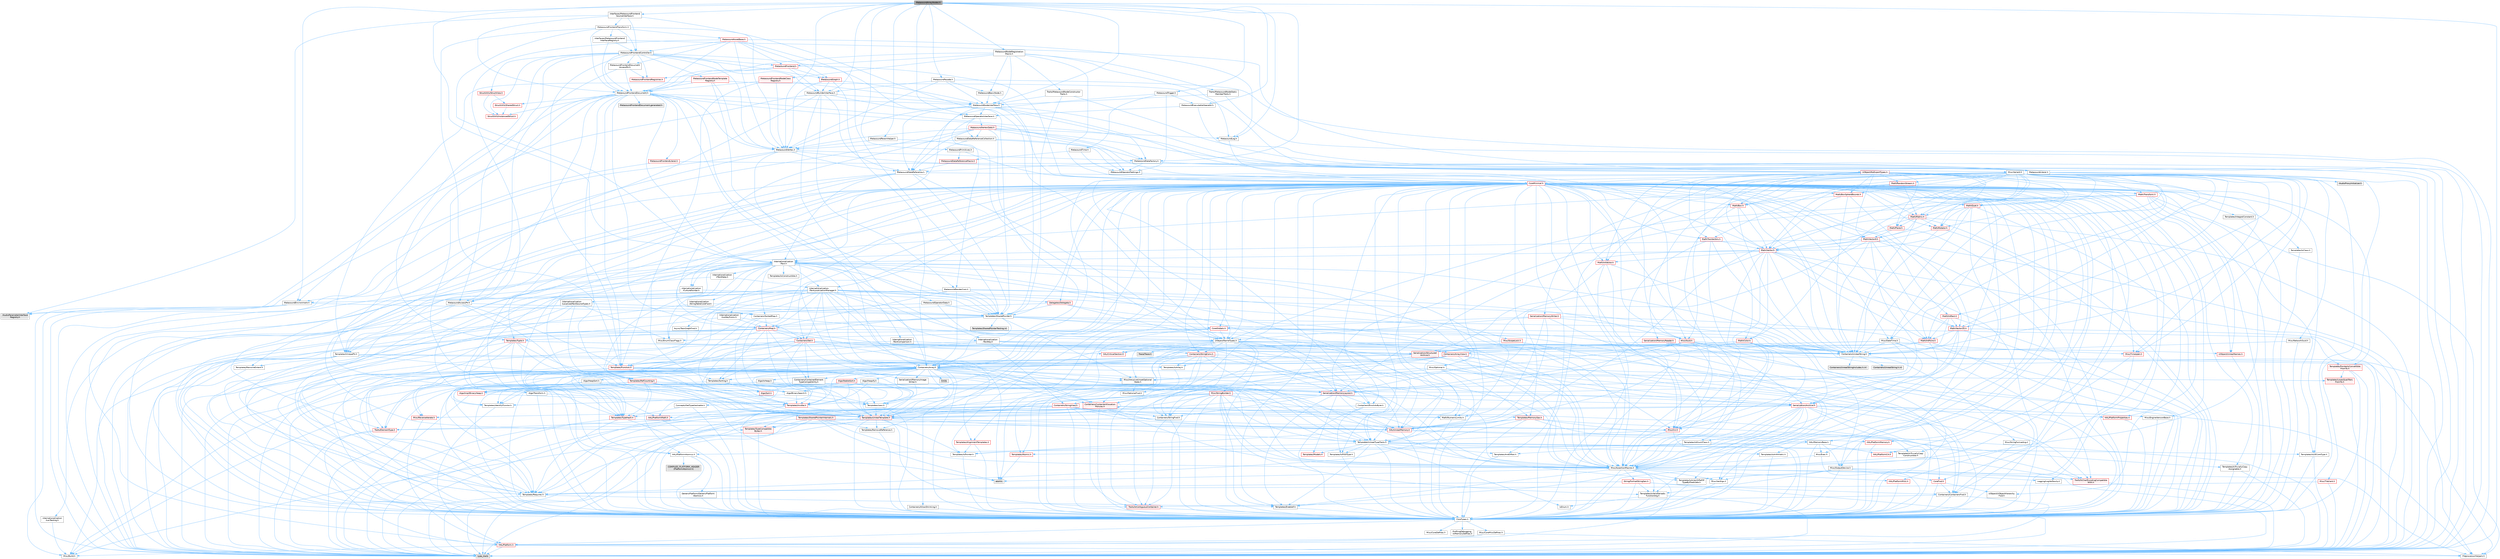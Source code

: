 digraph "MetasoundArrayNodes.h"
{
 // INTERACTIVE_SVG=YES
 // LATEX_PDF_SIZE
  bgcolor="transparent";
  edge [fontname=Helvetica,fontsize=10,labelfontname=Helvetica,labelfontsize=10];
  node [fontname=Helvetica,fontsize=10,shape=box,height=0.2,width=0.4];
  Node1 [id="Node000001",label="MetasoundArrayNodes.h",height=0.2,width=0.4,color="gray40", fillcolor="grey60", style="filled", fontcolor="black",tooltip=" "];
  Node1 -> Node2 [id="edge1_Node000001_Node000002",color="steelblue1",style="solid",tooltip=" "];
  Node2 [id="Node000002",label="Interfaces/MetasoundFrontend\lSourceInterface.h",height=0.2,width=0.4,color="grey40", fillcolor="white", style="filled",URL="$de/db5/MetasoundFrontendSourceInterface_8h.html",tooltip=" "];
  Node2 -> Node3 [id="edge2_Node000002_Node000003",color="steelblue1",style="solid",tooltip=" "];
  Node3 [id="Node000003",label="IAudioParameterInterface\lRegistry.h",height=0.2,width=0.4,color="grey60", fillcolor="#E0E0E0", style="filled",tooltip=" "];
  Node2 -> Node4 [id="edge3_Node000002_Node000004",color="steelblue1",style="solid",tooltip=" "];
  Node4 [id="Node000004",label="MetasoundFrontendDocument.h",height=0.2,width=0.4,color="grey40", fillcolor="white", style="filled",URL="$d2/de7/MetasoundFrontendDocument_8h.html",tooltip=" "];
  Node4 -> Node5 [id="edge4_Node000004_Node000005",color="steelblue1",style="solid",tooltip=" "];
  Node5 [id="Node000005",label="Algo/Transform.h",height=0.2,width=0.4,color="grey40", fillcolor="white", style="filled",URL="$de/d59/Algo_2Transform_8h.html",tooltip=" "];
  Node5 -> Node6 [id="edge5_Node000005_Node000006",color="steelblue1",style="solid",tooltip=" "];
  Node6 [id="Node000006",label="CoreTypes.h",height=0.2,width=0.4,color="grey40", fillcolor="white", style="filled",URL="$dc/dec/CoreTypes_8h.html",tooltip=" "];
  Node6 -> Node7 [id="edge6_Node000006_Node000007",color="steelblue1",style="solid",tooltip=" "];
  Node7 [id="Node000007",label="HAL/Platform.h",height=0.2,width=0.4,color="red", fillcolor="#FFF0F0", style="filled",URL="$d9/dd0/Platform_8h.html",tooltip=" "];
  Node7 -> Node8 [id="edge7_Node000007_Node000008",color="steelblue1",style="solid",tooltip=" "];
  Node8 [id="Node000008",label="Misc/Build.h",height=0.2,width=0.4,color="grey40", fillcolor="white", style="filled",URL="$d3/dbb/Build_8h.html",tooltip=" "];
  Node7 -> Node10 [id="edge8_Node000007_Node000010",color="steelblue1",style="solid",tooltip=" "];
  Node10 [id="Node000010",label="type_traits",height=0.2,width=0.4,color="grey60", fillcolor="#E0E0E0", style="filled",tooltip=" "];
  Node7 -> Node11 [id="edge9_Node000007_Node000011",color="steelblue1",style="solid",tooltip=" "];
  Node11 [id="Node000011",label="PreprocessorHelpers.h",height=0.2,width=0.4,color="grey40", fillcolor="white", style="filled",URL="$db/ddb/PreprocessorHelpers_8h.html",tooltip=" "];
  Node6 -> Node17 [id="edge10_Node000006_Node000017",color="steelblue1",style="solid",tooltip=" "];
  Node17 [id="Node000017",label="ProfilingDebugging\l/UMemoryDefines.h",height=0.2,width=0.4,color="grey40", fillcolor="white", style="filled",URL="$d2/da2/UMemoryDefines_8h.html",tooltip=" "];
  Node6 -> Node18 [id="edge11_Node000006_Node000018",color="steelblue1",style="solid",tooltip=" "];
  Node18 [id="Node000018",label="Misc/CoreMiscDefines.h",height=0.2,width=0.4,color="grey40", fillcolor="white", style="filled",URL="$da/d38/CoreMiscDefines_8h.html",tooltip=" "];
  Node18 -> Node7 [id="edge12_Node000018_Node000007",color="steelblue1",style="solid",tooltip=" "];
  Node18 -> Node11 [id="edge13_Node000018_Node000011",color="steelblue1",style="solid",tooltip=" "];
  Node6 -> Node19 [id="edge14_Node000006_Node000019",color="steelblue1",style="solid",tooltip=" "];
  Node19 [id="Node000019",label="Misc/CoreDefines.h",height=0.2,width=0.4,color="grey40", fillcolor="white", style="filled",URL="$d3/dd2/CoreDefines_8h.html",tooltip=" "];
  Node5 -> Node20 [id="edge15_Node000005_Node000020",color="steelblue1",style="solid",tooltip=" "];
  Node20 [id="Node000020",label="Templates/Invoke.h",height=0.2,width=0.4,color="red", fillcolor="#FFF0F0", style="filled",URL="$d7/deb/Invoke_8h.html",tooltip=" "];
  Node20 -> Node6 [id="edge16_Node000020_Node000006",color="steelblue1",style="solid",tooltip=" "];
  Node20 -> Node22 [id="edge17_Node000020_Node000022",color="steelblue1",style="solid",tooltip=" "];
  Node22 [id="Node000022",label="Templates/UnrealTemplate.h",height=0.2,width=0.4,color="red", fillcolor="#FFF0F0", style="filled",URL="$d4/d24/UnrealTemplate_8h.html",tooltip=" "];
  Node22 -> Node6 [id="edge18_Node000022_Node000006",color="steelblue1",style="solid",tooltip=" "];
  Node22 -> Node23 [id="edge19_Node000022_Node000023",color="steelblue1",style="solid",tooltip=" "];
  Node23 [id="Node000023",label="Templates/IsPointer.h",height=0.2,width=0.4,color="grey40", fillcolor="white", style="filled",URL="$d7/d05/IsPointer_8h.html",tooltip=" "];
  Node23 -> Node6 [id="edge20_Node000023_Node000006",color="steelblue1",style="solid",tooltip=" "];
  Node22 -> Node24 [id="edge21_Node000022_Node000024",color="steelblue1",style="solid",tooltip=" "];
  Node24 [id="Node000024",label="HAL/UnrealMemory.h",height=0.2,width=0.4,color="red", fillcolor="#FFF0F0", style="filled",URL="$d9/d96/UnrealMemory_8h.html",tooltip=" "];
  Node24 -> Node6 [id="edge22_Node000024_Node000006",color="steelblue1",style="solid",tooltip=" "];
  Node24 -> Node37 [id="edge23_Node000024_Node000037",color="steelblue1",style="solid",tooltip=" "];
  Node37 [id="Node000037",label="HAL/MemoryBase.h",height=0.2,width=0.4,color="grey40", fillcolor="white", style="filled",URL="$d6/d9f/MemoryBase_8h.html",tooltip=" "];
  Node37 -> Node6 [id="edge24_Node000037_Node000006",color="steelblue1",style="solid",tooltip=" "];
  Node37 -> Node38 [id="edge25_Node000037_Node000038",color="steelblue1",style="solid",tooltip=" "];
  Node38 [id="Node000038",label="HAL/PlatformAtomics.h",height=0.2,width=0.4,color="grey40", fillcolor="white", style="filled",URL="$d3/d36/PlatformAtomics_8h.html",tooltip=" "];
  Node38 -> Node6 [id="edge26_Node000038_Node000006",color="steelblue1",style="solid",tooltip=" "];
  Node38 -> Node39 [id="edge27_Node000038_Node000039",color="steelblue1",style="solid",tooltip=" "];
  Node39 [id="Node000039",label="GenericPlatform/GenericPlatform\lAtomics.h",height=0.2,width=0.4,color="grey40", fillcolor="white", style="filled",URL="$da/d72/GenericPlatformAtomics_8h.html",tooltip=" "];
  Node39 -> Node6 [id="edge28_Node000039_Node000006",color="steelblue1",style="solid",tooltip=" "];
  Node38 -> Node40 [id="edge29_Node000038_Node000040",color="steelblue1",style="solid",tooltip=" "];
  Node40 [id="Node000040",label="COMPILED_PLATFORM_HEADER\l(PlatformAtomics.h)",height=0.2,width=0.4,color="grey60", fillcolor="#E0E0E0", style="filled",tooltip=" "];
  Node37 -> Node41 [id="edge30_Node000037_Node000041",color="steelblue1",style="solid",tooltip=" "];
  Node41 [id="Node000041",label="HAL/PlatformCrt.h",height=0.2,width=0.4,color="red", fillcolor="#FFF0F0", style="filled",URL="$d8/d75/PlatformCrt_8h.html",tooltip=" "];
  Node37 -> Node49 [id="edge31_Node000037_Node000049",color="steelblue1",style="solid",tooltip=" "];
  Node49 [id="Node000049",label="Misc/Exec.h",height=0.2,width=0.4,color="grey40", fillcolor="white", style="filled",URL="$de/ddb/Exec_8h.html",tooltip=" "];
  Node49 -> Node6 [id="edge32_Node000049_Node000006",color="steelblue1",style="solid",tooltip=" "];
  Node49 -> Node50 [id="edge33_Node000049_Node000050",color="steelblue1",style="solid",tooltip=" "];
  Node50 [id="Node000050",label="Misc/AssertionMacros.h",height=0.2,width=0.4,color="grey40", fillcolor="white", style="filled",URL="$d0/dfa/AssertionMacros_8h.html",tooltip=" "];
  Node50 -> Node6 [id="edge34_Node000050_Node000006",color="steelblue1",style="solid",tooltip=" "];
  Node50 -> Node7 [id="edge35_Node000050_Node000007",color="steelblue1",style="solid",tooltip=" "];
  Node50 -> Node51 [id="edge36_Node000050_Node000051",color="steelblue1",style="solid",tooltip=" "];
  Node51 [id="Node000051",label="HAL/PlatformMisc.h",height=0.2,width=0.4,color="red", fillcolor="#FFF0F0", style="filled",URL="$d0/df5/PlatformMisc_8h.html",tooltip=" "];
  Node51 -> Node6 [id="edge37_Node000051_Node000006",color="steelblue1",style="solid",tooltip=" "];
  Node50 -> Node11 [id="edge38_Node000050_Node000011",color="steelblue1",style="solid",tooltip=" "];
  Node50 -> Node67 [id="edge39_Node000050_Node000067",color="steelblue1",style="solid",tooltip=" "];
  Node67 [id="Node000067",label="Templates/EnableIf.h",height=0.2,width=0.4,color="grey40", fillcolor="white", style="filled",URL="$d7/d60/EnableIf_8h.html",tooltip=" "];
  Node67 -> Node6 [id="edge40_Node000067_Node000006",color="steelblue1",style="solid",tooltip=" "];
  Node50 -> Node68 [id="edge41_Node000050_Node000068",color="steelblue1",style="solid",tooltip=" "];
  Node68 [id="Node000068",label="Templates/IsArrayOrRefOf\lTypeByPredicate.h",height=0.2,width=0.4,color="grey40", fillcolor="white", style="filled",URL="$d6/da1/IsArrayOrRefOfTypeByPredicate_8h.html",tooltip=" "];
  Node68 -> Node6 [id="edge42_Node000068_Node000006",color="steelblue1",style="solid",tooltip=" "];
  Node50 -> Node69 [id="edge43_Node000050_Node000069",color="steelblue1",style="solid",tooltip=" "];
  Node69 [id="Node000069",label="Templates/IsValidVariadic\lFunctionArg.h",height=0.2,width=0.4,color="grey40", fillcolor="white", style="filled",URL="$d0/dc8/IsValidVariadicFunctionArg_8h.html",tooltip=" "];
  Node69 -> Node6 [id="edge44_Node000069_Node000006",color="steelblue1",style="solid",tooltip=" "];
  Node69 -> Node70 [id="edge45_Node000069_Node000070",color="steelblue1",style="solid",tooltip=" "];
  Node70 [id="Node000070",label="IsEnum.h",height=0.2,width=0.4,color="grey40", fillcolor="white", style="filled",URL="$d4/de5/IsEnum_8h.html",tooltip=" "];
  Node69 -> Node10 [id="edge46_Node000069_Node000010",color="steelblue1",style="solid",tooltip=" "];
  Node50 -> Node71 [id="edge47_Node000050_Node000071",color="steelblue1",style="solid",tooltip=" "];
  Node71 [id="Node000071",label="Traits/IsCharEncodingCompatible\lWith.h",height=0.2,width=0.4,color="red", fillcolor="#FFF0F0", style="filled",URL="$df/dd1/IsCharEncodingCompatibleWith_8h.html",tooltip=" "];
  Node71 -> Node10 [id="edge48_Node000071_Node000010",color="steelblue1",style="solid",tooltip=" "];
  Node50 -> Node73 [id="edge49_Node000050_Node000073",color="steelblue1",style="solid",tooltip=" "];
  Node73 [id="Node000073",label="Misc/VarArgs.h",height=0.2,width=0.4,color="grey40", fillcolor="white", style="filled",URL="$d5/d6f/VarArgs_8h.html",tooltip=" "];
  Node73 -> Node6 [id="edge50_Node000073_Node000006",color="steelblue1",style="solid",tooltip=" "];
  Node50 -> Node74 [id="edge51_Node000050_Node000074",color="steelblue1",style="solid",tooltip=" "];
  Node74 [id="Node000074",label="String/FormatStringSan.h",height=0.2,width=0.4,color="red", fillcolor="#FFF0F0", style="filled",URL="$d3/d8b/FormatStringSan_8h.html",tooltip=" "];
  Node74 -> Node10 [id="edge52_Node000074_Node000010",color="steelblue1",style="solid",tooltip=" "];
  Node74 -> Node6 [id="edge53_Node000074_Node000006",color="steelblue1",style="solid",tooltip=" "];
  Node74 -> Node75 [id="edge54_Node000074_Node000075",color="steelblue1",style="solid",tooltip=" "];
  Node75 [id="Node000075",label="Templates/Requires.h",height=0.2,width=0.4,color="grey40", fillcolor="white", style="filled",URL="$dc/d96/Requires_8h.html",tooltip=" "];
  Node75 -> Node67 [id="edge55_Node000075_Node000067",color="steelblue1",style="solid",tooltip=" "];
  Node75 -> Node10 [id="edge56_Node000075_Node000010",color="steelblue1",style="solid",tooltip=" "];
  Node74 -> Node69 [id="edge57_Node000074_Node000069",color="steelblue1",style="solid",tooltip=" "];
  Node74 -> Node27 [id="edge58_Node000074_Node000027",color="steelblue1",style="solid",tooltip=" "];
  Node27 [id="Node000027",label="Containers/ContainersFwd.h",height=0.2,width=0.4,color="grey40", fillcolor="white", style="filled",URL="$d4/d0a/ContainersFwd_8h.html",tooltip=" "];
  Node27 -> Node7 [id="edge59_Node000027_Node000007",color="steelblue1",style="solid",tooltip=" "];
  Node27 -> Node6 [id="edge60_Node000027_Node000006",color="steelblue1",style="solid",tooltip=" "];
  Node27 -> Node28 [id="edge61_Node000027_Node000028",color="steelblue1",style="solid",tooltip=" "];
  Node28 [id="Node000028",label="Traits/IsContiguousContainer.h",height=0.2,width=0.4,color="red", fillcolor="#FFF0F0", style="filled",URL="$d5/d3c/IsContiguousContainer_8h.html",tooltip=" "];
  Node28 -> Node6 [id="edge62_Node000028_Node000006",color="steelblue1",style="solid",tooltip=" "];
  Node50 -> Node80 [id="edge63_Node000050_Node000080",color="steelblue1",style="solid",tooltip=" "];
  Node80 [id="Node000080",label="atomic",height=0.2,width=0.4,color="grey60", fillcolor="#E0E0E0", style="filled",tooltip=" "];
  Node37 -> Node81 [id="edge64_Node000037_Node000081",color="steelblue1",style="solid",tooltip=" "];
  Node81 [id="Node000081",label="Misc/OutputDevice.h",height=0.2,width=0.4,color="grey40", fillcolor="white", style="filled",URL="$d7/d32/OutputDevice_8h.html",tooltip=" "];
  Node81 -> Node26 [id="edge65_Node000081_Node000026",color="steelblue1",style="solid",tooltip=" "];
  Node26 [id="Node000026",label="CoreFwd.h",height=0.2,width=0.4,color="red", fillcolor="#FFF0F0", style="filled",URL="$d1/d1e/CoreFwd_8h.html",tooltip=" "];
  Node26 -> Node6 [id="edge66_Node000026_Node000006",color="steelblue1",style="solid",tooltip=" "];
  Node26 -> Node27 [id="edge67_Node000026_Node000027",color="steelblue1",style="solid",tooltip=" "];
  Node26 -> Node32 [id="edge68_Node000026_Node000032",color="steelblue1",style="solid",tooltip=" "];
  Node32 [id="Node000032",label="UObject/UObjectHierarchy\lFwd.h",height=0.2,width=0.4,color="grey40", fillcolor="white", style="filled",URL="$d3/d13/UObjectHierarchyFwd_8h.html",tooltip=" "];
  Node81 -> Node6 [id="edge69_Node000081_Node000006",color="steelblue1",style="solid",tooltip=" "];
  Node81 -> Node82 [id="edge70_Node000081_Node000082",color="steelblue1",style="solid",tooltip=" "];
  Node82 [id="Node000082",label="Logging/LogVerbosity.h",height=0.2,width=0.4,color="grey40", fillcolor="white", style="filled",URL="$d2/d8f/LogVerbosity_8h.html",tooltip=" "];
  Node82 -> Node6 [id="edge71_Node000082_Node000006",color="steelblue1",style="solid",tooltip=" "];
  Node81 -> Node73 [id="edge72_Node000081_Node000073",color="steelblue1",style="solid",tooltip=" "];
  Node81 -> Node68 [id="edge73_Node000081_Node000068",color="steelblue1",style="solid",tooltip=" "];
  Node81 -> Node69 [id="edge74_Node000081_Node000069",color="steelblue1",style="solid",tooltip=" "];
  Node81 -> Node71 [id="edge75_Node000081_Node000071",color="steelblue1",style="solid",tooltip=" "];
  Node37 -> Node83 [id="edge76_Node000037_Node000083",color="steelblue1",style="solid",tooltip=" "];
  Node83 [id="Node000083",label="Templates/Atomic.h",height=0.2,width=0.4,color="red", fillcolor="#FFF0F0", style="filled",URL="$d3/d91/Atomic_8h.html",tooltip=" "];
  Node83 -> Node80 [id="edge77_Node000083_Node000080",color="steelblue1",style="solid",tooltip=" "];
  Node24 -> Node92 [id="edge78_Node000024_Node000092",color="steelblue1",style="solid",tooltip=" "];
  Node92 [id="Node000092",label="HAL/PlatformMemory.h",height=0.2,width=0.4,color="red", fillcolor="#FFF0F0", style="filled",URL="$de/d68/PlatformMemory_8h.html",tooltip=" "];
  Node92 -> Node6 [id="edge79_Node000092_Node000006",color="steelblue1",style="solid",tooltip=" "];
  Node24 -> Node23 [id="edge80_Node000024_Node000023",color="steelblue1",style="solid",tooltip=" "];
  Node22 -> Node97 [id="edge81_Node000022_Node000097",color="steelblue1",style="solid",tooltip=" "];
  Node97 [id="Node000097",label="Templates/UnrealTypeTraits.h",height=0.2,width=0.4,color="grey40", fillcolor="white", style="filled",URL="$d2/d2d/UnrealTypeTraits_8h.html",tooltip=" "];
  Node97 -> Node6 [id="edge82_Node000097_Node000006",color="steelblue1",style="solid",tooltip=" "];
  Node97 -> Node23 [id="edge83_Node000097_Node000023",color="steelblue1",style="solid",tooltip=" "];
  Node97 -> Node50 [id="edge84_Node000097_Node000050",color="steelblue1",style="solid",tooltip=" "];
  Node97 -> Node88 [id="edge85_Node000097_Node000088",color="steelblue1",style="solid",tooltip=" "];
  Node88 [id="Node000088",label="Templates/AndOrNot.h",height=0.2,width=0.4,color="grey40", fillcolor="white", style="filled",URL="$db/d0a/AndOrNot_8h.html",tooltip=" "];
  Node88 -> Node6 [id="edge86_Node000088_Node000006",color="steelblue1",style="solid",tooltip=" "];
  Node97 -> Node67 [id="edge87_Node000097_Node000067",color="steelblue1",style="solid",tooltip=" "];
  Node97 -> Node98 [id="edge88_Node000097_Node000098",color="steelblue1",style="solid",tooltip=" "];
  Node98 [id="Node000098",label="Templates/IsArithmetic.h",height=0.2,width=0.4,color="grey40", fillcolor="white", style="filled",URL="$d2/d5d/IsArithmetic_8h.html",tooltip=" "];
  Node98 -> Node6 [id="edge89_Node000098_Node000006",color="steelblue1",style="solid",tooltip=" "];
  Node97 -> Node70 [id="edge90_Node000097_Node000070",color="steelblue1",style="solid",tooltip=" "];
  Node97 -> Node99 [id="edge91_Node000097_Node000099",color="steelblue1",style="solid",tooltip=" "];
  Node99 [id="Node000099",label="Templates/Models.h",height=0.2,width=0.4,color="red", fillcolor="#FFF0F0", style="filled",URL="$d3/d0c/Models_8h.html",tooltip=" "];
  Node97 -> Node100 [id="edge92_Node000097_Node000100",color="steelblue1",style="solid",tooltip=" "];
  Node100 [id="Node000100",label="Templates/IsPODType.h",height=0.2,width=0.4,color="grey40", fillcolor="white", style="filled",URL="$d7/db1/IsPODType_8h.html",tooltip=" "];
  Node100 -> Node6 [id="edge93_Node000100_Node000006",color="steelblue1",style="solid",tooltip=" "];
  Node97 -> Node101 [id="edge94_Node000097_Node000101",color="steelblue1",style="solid",tooltip=" "];
  Node101 [id="Node000101",label="Templates/IsUECoreType.h",height=0.2,width=0.4,color="grey40", fillcolor="white", style="filled",URL="$d1/db8/IsUECoreType_8h.html",tooltip=" "];
  Node101 -> Node6 [id="edge95_Node000101_Node000006",color="steelblue1",style="solid",tooltip=" "];
  Node101 -> Node10 [id="edge96_Node000101_Node000010",color="steelblue1",style="solid",tooltip=" "];
  Node97 -> Node89 [id="edge97_Node000097_Node000089",color="steelblue1",style="solid",tooltip=" "];
  Node89 [id="Node000089",label="Templates/IsTriviallyCopy\lConstructible.h",height=0.2,width=0.4,color="grey40", fillcolor="white", style="filled",URL="$d3/d78/IsTriviallyCopyConstructible_8h.html",tooltip=" "];
  Node89 -> Node6 [id="edge98_Node000089_Node000006",color="steelblue1",style="solid",tooltip=" "];
  Node89 -> Node10 [id="edge99_Node000089_Node000010",color="steelblue1",style="solid",tooltip=" "];
  Node22 -> Node102 [id="edge100_Node000022_Node000102",color="steelblue1",style="solid",tooltip=" "];
  Node102 [id="Node000102",label="Templates/RemoveReference.h",height=0.2,width=0.4,color="grey40", fillcolor="white", style="filled",URL="$da/dbe/RemoveReference_8h.html",tooltip=" "];
  Node102 -> Node6 [id="edge101_Node000102_Node000006",color="steelblue1",style="solid",tooltip=" "];
  Node22 -> Node75 [id="edge102_Node000022_Node000075",color="steelblue1",style="solid",tooltip=" "];
  Node22 -> Node103 [id="edge103_Node000022_Node000103",color="steelblue1",style="solid",tooltip=" "];
  Node103 [id="Node000103",label="Templates/TypeCompatible\lBytes.h",height=0.2,width=0.4,color="red", fillcolor="#FFF0F0", style="filled",URL="$df/d0a/TypeCompatibleBytes_8h.html",tooltip=" "];
  Node103 -> Node6 [id="edge104_Node000103_Node000006",color="steelblue1",style="solid",tooltip=" "];
  Node103 -> Node10 [id="edge105_Node000103_Node000010",color="steelblue1",style="solid",tooltip=" "];
  Node22 -> Node28 [id="edge106_Node000022_Node000028",color="steelblue1",style="solid",tooltip=" "];
  Node22 -> Node10 [id="edge107_Node000022_Node000010",color="steelblue1",style="solid",tooltip=" "];
  Node20 -> Node10 [id="edge108_Node000020_Node000010",color="steelblue1",style="solid",tooltip=" "];
  Node4 -> Node105 [id="edge109_Node000004_Node000105",color="steelblue1",style="solid",tooltip=" "];
  Node105 [id="Node000105",label="Containers/Array.h",height=0.2,width=0.4,color="grey40", fillcolor="white", style="filled",URL="$df/dd0/Array_8h.html",tooltip=" "];
  Node105 -> Node6 [id="edge110_Node000105_Node000006",color="steelblue1",style="solid",tooltip=" "];
  Node105 -> Node50 [id="edge111_Node000105_Node000050",color="steelblue1",style="solid",tooltip=" "];
  Node105 -> Node106 [id="edge112_Node000105_Node000106",color="steelblue1",style="solid",tooltip=" "];
  Node106 [id="Node000106",label="Misc/IntrusiveUnsetOptional\lState.h",height=0.2,width=0.4,color="grey40", fillcolor="white", style="filled",URL="$d2/d0a/IntrusiveUnsetOptionalState_8h.html",tooltip=" "];
  Node106 -> Node107 [id="edge113_Node000106_Node000107",color="steelblue1",style="solid",tooltip=" "];
  Node107 [id="Node000107",label="Misc/OptionalFwd.h",height=0.2,width=0.4,color="grey40", fillcolor="white", style="filled",URL="$dc/d50/OptionalFwd_8h.html",tooltip=" "];
  Node105 -> Node108 [id="edge114_Node000105_Node000108",color="steelblue1",style="solid",tooltip=" "];
  Node108 [id="Node000108",label="Misc/ReverseIterate.h",height=0.2,width=0.4,color="red", fillcolor="#FFF0F0", style="filled",URL="$db/de3/ReverseIterate_8h.html",tooltip=" "];
  Node108 -> Node7 [id="edge115_Node000108_Node000007",color="steelblue1",style="solid",tooltip=" "];
  Node105 -> Node24 [id="edge116_Node000105_Node000024",color="steelblue1",style="solid",tooltip=" "];
  Node105 -> Node97 [id="edge117_Node000105_Node000097",color="steelblue1",style="solid",tooltip=" "];
  Node105 -> Node22 [id="edge118_Node000105_Node000022",color="steelblue1",style="solid",tooltip=" "];
  Node105 -> Node110 [id="edge119_Node000105_Node000110",color="steelblue1",style="solid",tooltip=" "];
  Node110 [id="Node000110",label="Containers/AllowShrinking.h",height=0.2,width=0.4,color="grey40", fillcolor="white", style="filled",URL="$d7/d1a/AllowShrinking_8h.html",tooltip=" "];
  Node110 -> Node6 [id="edge120_Node000110_Node000006",color="steelblue1",style="solid",tooltip=" "];
  Node105 -> Node111 [id="edge121_Node000105_Node000111",color="steelblue1",style="solid",tooltip=" "];
  Node111 [id="Node000111",label="Containers/ContainerAllocation\lPolicies.h",height=0.2,width=0.4,color="red", fillcolor="#FFF0F0", style="filled",URL="$d7/dff/ContainerAllocationPolicies_8h.html",tooltip=" "];
  Node111 -> Node6 [id="edge122_Node000111_Node000006",color="steelblue1",style="solid",tooltip=" "];
  Node111 -> Node111 [id="edge123_Node000111_Node000111",color="steelblue1",style="solid",tooltip=" "];
  Node111 -> Node113 [id="edge124_Node000111_Node000113",color="steelblue1",style="solid",tooltip=" "];
  Node113 [id="Node000113",label="HAL/PlatformMath.h",height=0.2,width=0.4,color="red", fillcolor="#FFF0F0", style="filled",URL="$dc/d53/PlatformMath_8h.html",tooltip=" "];
  Node113 -> Node6 [id="edge125_Node000113_Node000006",color="steelblue1",style="solid",tooltip=" "];
  Node111 -> Node24 [id="edge126_Node000111_Node000024",color="steelblue1",style="solid",tooltip=" "];
  Node111 -> Node56 [id="edge127_Node000111_Node000056",color="steelblue1",style="solid",tooltip=" "];
  Node56 [id="Node000056",label="Math/NumericLimits.h",height=0.2,width=0.4,color="grey40", fillcolor="white", style="filled",URL="$df/d1b/NumericLimits_8h.html",tooltip=" "];
  Node56 -> Node6 [id="edge128_Node000056_Node000006",color="steelblue1",style="solid",tooltip=" "];
  Node111 -> Node50 [id="edge129_Node000111_Node000050",color="steelblue1",style="solid",tooltip=" "];
  Node111 -> Node122 [id="edge130_Node000111_Node000122",color="steelblue1",style="solid",tooltip=" "];
  Node122 [id="Node000122",label="Templates/MemoryOps.h",height=0.2,width=0.4,color="red", fillcolor="#FFF0F0", style="filled",URL="$db/dea/MemoryOps_8h.html",tooltip=" "];
  Node122 -> Node6 [id="edge131_Node000122_Node000006",color="steelblue1",style="solid",tooltip=" "];
  Node122 -> Node24 [id="edge132_Node000122_Node000024",color="steelblue1",style="solid",tooltip=" "];
  Node122 -> Node90 [id="edge133_Node000122_Node000090",color="steelblue1",style="solid",tooltip=" "];
  Node90 [id="Node000090",label="Templates/IsTriviallyCopy\lAssignable.h",height=0.2,width=0.4,color="grey40", fillcolor="white", style="filled",URL="$d2/df2/IsTriviallyCopyAssignable_8h.html",tooltip=" "];
  Node90 -> Node6 [id="edge134_Node000090_Node000006",color="steelblue1",style="solid",tooltip=" "];
  Node90 -> Node10 [id="edge135_Node000090_Node000010",color="steelblue1",style="solid",tooltip=" "];
  Node122 -> Node89 [id="edge136_Node000122_Node000089",color="steelblue1",style="solid",tooltip=" "];
  Node122 -> Node75 [id="edge137_Node000122_Node000075",color="steelblue1",style="solid",tooltip=" "];
  Node122 -> Node97 [id="edge138_Node000122_Node000097",color="steelblue1",style="solid",tooltip=" "];
  Node122 -> Node10 [id="edge139_Node000122_Node000010",color="steelblue1",style="solid",tooltip=" "];
  Node111 -> Node103 [id="edge140_Node000111_Node000103",color="steelblue1",style="solid",tooltip=" "];
  Node111 -> Node10 [id="edge141_Node000111_Node000010",color="steelblue1",style="solid",tooltip=" "];
  Node105 -> Node123 [id="edge142_Node000105_Node000123",color="steelblue1",style="solid",tooltip=" "];
  Node123 [id="Node000123",label="Containers/ContainerElement\lTypeCompatibility.h",height=0.2,width=0.4,color="grey40", fillcolor="white", style="filled",URL="$df/ddf/ContainerElementTypeCompatibility_8h.html",tooltip=" "];
  Node123 -> Node6 [id="edge143_Node000123_Node000006",color="steelblue1",style="solid",tooltip=" "];
  Node123 -> Node97 [id="edge144_Node000123_Node000097",color="steelblue1",style="solid",tooltip=" "];
  Node105 -> Node124 [id="edge145_Node000105_Node000124",color="steelblue1",style="solid",tooltip=" "];
  Node124 [id="Node000124",label="Serialization/Archive.h",height=0.2,width=0.4,color="red", fillcolor="#FFF0F0", style="filled",URL="$d7/d3b/Archive_8h.html",tooltip=" "];
  Node124 -> Node26 [id="edge146_Node000124_Node000026",color="steelblue1",style="solid",tooltip=" "];
  Node124 -> Node6 [id="edge147_Node000124_Node000006",color="steelblue1",style="solid",tooltip=" "];
  Node124 -> Node125 [id="edge148_Node000124_Node000125",color="steelblue1",style="solid",tooltip=" "];
  Node125 [id="Node000125",label="HAL/PlatformProperties.h",height=0.2,width=0.4,color="red", fillcolor="#FFF0F0", style="filled",URL="$d9/db0/PlatformProperties_8h.html",tooltip=" "];
  Node125 -> Node6 [id="edge149_Node000125_Node000006",color="steelblue1",style="solid",tooltip=" "];
  Node124 -> Node50 [id="edge150_Node000124_Node000050",color="steelblue1",style="solid",tooltip=" "];
  Node124 -> Node8 [id="edge151_Node000124_Node000008",color="steelblue1",style="solid",tooltip=" "];
  Node124 -> Node129 [id="edge152_Node000124_Node000129",color="steelblue1",style="solid",tooltip=" "];
  Node129 [id="Node000129",label="Misc/EngineVersionBase.h",height=0.2,width=0.4,color="grey40", fillcolor="white", style="filled",URL="$d5/d2b/EngineVersionBase_8h.html",tooltip=" "];
  Node129 -> Node6 [id="edge153_Node000129_Node000006",color="steelblue1",style="solid",tooltip=" "];
  Node124 -> Node73 [id="edge154_Node000124_Node000073",color="steelblue1",style="solid",tooltip=" "];
  Node124 -> Node67 [id="edge155_Node000124_Node000067",color="steelblue1",style="solid",tooltip=" "];
  Node124 -> Node68 [id="edge156_Node000124_Node000068",color="steelblue1",style="solid",tooltip=" "];
  Node124 -> Node132 [id="edge157_Node000124_Node000132",color="steelblue1",style="solid",tooltip=" "];
  Node132 [id="Node000132",label="Templates/IsEnumClass.h",height=0.2,width=0.4,color="grey40", fillcolor="white", style="filled",URL="$d7/d15/IsEnumClass_8h.html",tooltip=" "];
  Node132 -> Node6 [id="edge158_Node000132_Node000006",color="steelblue1",style="solid",tooltip=" "];
  Node132 -> Node88 [id="edge159_Node000132_Node000088",color="steelblue1",style="solid",tooltip=" "];
  Node124 -> Node69 [id="edge160_Node000124_Node000069",color="steelblue1",style="solid",tooltip=" "];
  Node124 -> Node22 [id="edge161_Node000124_Node000022",color="steelblue1",style="solid",tooltip=" "];
  Node124 -> Node71 [id="edge162_Node000124_Node000071",color="steelblue1",style="solid",tooltip=" "];
  Node105 -> Node134 [id="edge163_Node000105_Node000134",color="steelblue1",style="solid",tooltip=" "];
  Node134 [id="Node000134",label="Serialization/MemoryImage\lWriter.h",height=0.2,width=0.4,color="grey40", fillcolor="white", style="filled",URL="$d0/d08/MemoryImageWriter_8h.html",tooltip=" "];
  Node134 -> Node6 [id="edge164_Node000134_Node000006",color="steelblue1",style="solid",tooltip=" "];
  Node134 -> Node135 [id="edge165_Node000134_Node000135",color="steelblue1",style="solid",tooltip=" "];
  Node135 [id="Node000135",label="Serialization/MemoryLayout.h",height=0.2,width=0.4,color="red", fillcolor="#FFF0F0", style="filled",URL="$d7/d66/MemoryLayout_8h.html",tooltip=" "];
  Node135 -> Node138 [id="edge166_Node000135_Node000138",color="steelblue1",style="solid",tooltip=" "];
  Node138 [id="Node000138",label="Containers/EnumAsByte.h",height=0.2,width=0.4,color="grey40", fillcolor="white", style="filled",URL="$d6/d9a/EnumAsByte_8h.html",tooltip=" "];
  Node138 -> Node6 [id="edge167_Node000138_Node000006",color="steelblue1",style="solid",tooltip=" "];
  Node138 -> Node100 [id="edge168_Node000138_Node000100",color="steelblue1",style="solid",tooltip=" "];
  Node138 -> Node139 [id="edge169_Node000138_Node000139",color="steelblue1",style="solid",tooltip=" "];
  Node139 [id="Node000139",label="Templates/TypeHash.h",height=0.2,width=0.4,color="red", fillcolor="#FFF0F0", style="filled",URL="$d1/d62/TypeHash_8h.html",tooltip=" "];
  Node139 -> Node6 [id="edge170_Node000139_Node000006",color="steelblue1",style="solid",tooltip=" "];
  Node139 -> Node75 [id="edge171_Node000139_Node000075",color="steelblue1",style="solid",tooltip=" "];
  Node139 -> Node140 [id="edge172_Node000139_Node000140",color="steelblue1",style="solid",tooltip=" "];
  Node140 [id="Node000140",label="Misc/Crc.h",height=0.2,width=0.4,color="red", fillcolor="#FFF0F0", style="filled",URL="$d4/dd2/Crc_8h.html",tooltip=" "];
  Node140 -> Node6 [id="edge173_Node000140_Node000006",color="steelblue1",style="solid",tooltip=" "];
  Node140 -> Node50 [id="edge174_Node000140_Node000050",color="steelblue1",style="solid",tooltip=" "];
  Node140 -> Node97 [id="edge175_Node000140_Node000097",color="steelblue1",style="solid",tooltip=" "];
  Node139 -> Node10 [id="edge176_Node000139_Node000010",color="steelblue1",style="solid",tooltip=" "];
  Node135 -> Node53 [id="edge177_Node000135_Node000053",color="steelblue1",style="solid",tooltip=" "];
  Node53 [id="Node000053",label="Containers/StringFwd.h",height=0.2,width=0.4,color="grey40", fillcolor="white", style="filled",URL="$df/d37/StringFwd_8h.html",tooltip=" "];
  Node53 -> Node6 [id="edge178_Node000053_Node000006",color="steelblue1",style="solid",tooltip=" "];
  Node53 -> Node54 [id="edge179_Node000053_Node000054",color="steelblue1",style="solid",tooltip=" "];
  Node54 [id="Node000054",label="Traits/ElementType.h",height=0.2,width=0.4,color="red", fillcolor="#FFF0F0", style="filled",URL="$d5/d4f/ElementType_8h.html",tooltip=" "];
  Node54 -> Node7 [id="edge180_Node000054_Node000007",color="steelblue1",style="solid",tooltip=" "];
  Node54 -> Node10 [id="edge181_Node000054_Node000010",color="steelblue1",style="solid",tooltip=" "];
  Node53 -> Node28 [id="edge182_Node000053_Node000028",color="steelblue1",style="solid",tooltip=" "];
  Node135 -> Node24 [id="edge183_Node000135_Node000024",color="steelblue1",style="solid",tooltip=" "];
  Node135 -> Node67 [id="edge184_Node000135_Node000067",color="steelblue1",style="solid",tooltip=" "];
  Node135 -> Node99 [id="edge185_Node000135_Node000099",color="steelblue1",style="solid",tooltip=" "];
  Node135 -> Node22 [id="edge186_Node000135_Node000022",color="steelblue1",style="solid",tooltip=" "];
  Node105 -> Node148 [id="edge187_Node000105_Node000148",color="steelblue1",style="solid",tooltip=" "];
  Node148 [id="Node000148",label="Algo/Heapify.h",height=0.2,width=0.4,color="grey40", fillcolor="white", style="filled",URL="$d0/d2a/Heapify_8h.html",tooltip=" "];
  Node148 -> Node149 [id="edge188_Node000148_Node000149",color="steelblue1",style="solid",tooltip=" "];
  Node149 [id="Node000149",label="Algo/Impl/BinaryHeap.h",height=0.2,width=0.4,color="red", fillcolor="#FFF0F0", style="filled",URL="$d7/da3/Algo_2Impl_2BinaryHeap_8h.html",tooltip=" "];
  Node149 -> Node20 [id="edge189_Node000149_Node000020",color="steelblue1",style="solid",tooltip=" "];
  Node149 -> Node10 [id="edge190_Node000149_Node000010",color="steelblue1",style="solid",tooltip=" "];
  Node148 -> Node152 [id="edge191_Node000148_Node000152",color="steelblue1",style="solid",tooltip=" "];
  Node152 [id="Node000152",label="Templates/IdentityFunctor.h",height=0.2,width=0.4,color="grey40", fillcolor="white", style="filled",URL="$d7/d2e/IdentityFunctor_8h.html",tooltip=" "];
  Node152 -> Node7 [id="edge192_Node000152_Node000007",color="steelblue1",style="solid",tooltip=" "];
  Node148 -> Node20 [id="edge193_Node000148_Node000020",color="steelblue1",style="solid",tooltip=" "];
  Node148 -> Node153 [id="edge194_Node000148_Node000153",color="steelblue1",style="solid",tooltip=" "];
  Node153 [id="Node000153",label="Templates/Less.h",height=0.2,width=0.4,color="grey40", fillcolor="white", style="filled",URL="$de/dc8/Less_8h.html",tooltip=" "];
  Node153 -> Node6 [id="edge195_Node000153_Node000006",color="steelblue1",style="solid",tooltip=" "];
  Node153 -> Node22 [id="edge196_Node000153_Node000022",color="steelblue1",style="solid",tooltip=" "];
  Node148 -> Node22 [id="edge197_Node000148_Node000022",color="steelblue1",style="solid",tooltip=" "];
  Node105 -> Node154 [id="edge198_Node000105_Node000154",color="steelblue1",style="solid",tooltip=" "];
  Node154 [id="Node000154",label="Algo/HeapSort.h",height=0.2,width=0.4,color="grey40", fillcolor="white", style="filled",URL="$d3/d92/HeapSort_8h.html",tooltip=" "];
  Node154 -> Node149 [id="edge199_Node000154_Node000149",color="steelblue1",style="solid",tooltip=" "];
  Node154 -> Node152 [id="edge200_Node000154_Node000152",color="steelblue1",style="solid",tooltip=" "];
  Node154 -> Node153 [id="edge201_Node000154_Node000153",color="steelblue1",style="solid",tooltip=" "];
  Node154 -> Node22 [id="edge202_Node000154_Node000022",color="steelblue1",style="solid",tooltip=" "];
  Node105 -> Node155 [id="edge203_Node000105_Node000155",color="steelblue1",style="solid",tooltip=" "];
  Node155 [id="Node000155",label="Algo/IsHeap.h",height=0.2,width=0.4,color="grey40", fillcolor="white", style="filled",URL="$de/d32/IsHeap_8h.html",tooltip=" "];
  Node155 -> Node149 [id="edge204_Node000155_Node000149",color="steelblue1",style="solid",tooltip=" "];
  Node155 -> Node152 [id="edge205_Node000155_Node000152",color="steelblue1",style="solid",tooltip=" "];
  Node155 -> Node20 [id="edge206_Node000155_Node000020",color="steelblue1",style="solid",tooltip=" "];
  Node155 -> Node153 [id="edge207_Node000155_Node000153",color="steelblue1",style="solid",tooltip=" "];
  Node155 -> Node22 [id="edge208_Node000155_Node000022",color="steelblue1",style="solid",tooltip=" "];
  Node105 -> Node149 [id="edge209_Node000105_Node000149",color="steelblue1",style="solid",tooltip=" "];
  Node105 -> Node156 [id="edge210_Node000105_Node000156",color="steelblue1",style="solid",tooltip=" "];
  Node156 [id="Node000156",label="Algo/StableSort.h",height=0.2,width=0.4,color="red", fillcolor="#FFF0F0", style="filled",URL="$d7/d3c/StableSort_8h.html",tooltip=" "];
  Node156 -> Node157 [id="edge211_Node000156_Node000157",color="steelblue1",style="solid",tooltip=" "];
  Node157 [id="Node000157",label="Algo/BinarySearch.h",height=0.2,width=0.4,color="grey40", fillcolor="white", style="filled",URL="$db/db4/BinarySearch_8h.html",tooltip=" "];
  Node157 -> Node152 [id="edge212_Node000157_Node000152",color="steelblue1",style="solid",tooltip=" "];
  Node157 -> Node20 [id="edge213_Node000157_Node000020",color="steelblue1",style="solid",tooltip=" "];
  Node157 -> Node153 [id="edge214_Node000157_Node000153",color="steelblue1",style="solid",tooltip=" "];
  Node156 -> Node152 [id="edge215_Node000156_Node000152",color="steelblue1",style="solid",tooltip=" "];
  Node156 -> Node20 [id="edge216_Node000156_Node000020",color="steelblue1",style="solid",tooltip=" "];
  Node156 -> Node153 [id="edge217_Node000156_Node000153",color="steelblue1",style="solid",tooltip=" "];
  Node156 -> Node22 [id="edge218_Node000156_Node000022",color="steelblue1",style="solid",tooltip=" "];
  Node105 -> Node159 [id="edge219_Node000105_Node000159",color="steelblue1",style="solid",tooltip=" "];
  Node159 [id="Node000159",label="Concepts/GetTypeHashable.h",height=0.2,width=0.4,color="grey40", fillcolor="white", style="filled",URL="$d3/da2/GetTypeHashable_8h.html",tooltip=" "];
  Node159 -> Node6 [id="edge220_Node000159_Node000006",color="steelblue1",style="solid",tooltip=" "];
  Node159 -> Node139 [id="edge221_Node000159_Node000139",color="steelblue1",style="solid",tooltip=" "];
  Node105 -> Node152 [id="edge222_Node000105_Node000152",color="steelblue1",style="solid",tooltip=" "];
  Node105 -> Node20 [id="edge223_Node000105_Node000020",color="steelblue1",style="solid",tooltip=" "];
  Node105 -> Node153 [id="edge224_Node000105_Node000153",color="steelblue1",style="solid",tooltip=" "];
  Node105 -> Node160 [id="edge225_Node000105_Node000160",color="steelblue1",style="solid",tooltip=" "];
  Node160 [id="Node000160",label="Templates/LosesQualifiers\lFromTo.h",height=0.2,width=0.4,color="red", fillcolor="#FFF0F0", style="filled",URL="$d2/db3/LosesQualifiersFromTo_8h.html",tooltip=" "];
  Node160 -> Node10 [id="edge226_Node000160_Node000010",color="steelblue1",style="solid",tooltip=" "];
  Node105 -> Node75 [id="edge227_Node000105_Node000075",color="steelblue1",style="solid",tooltip=" "];
  Node105 -> Node161 [id="edge228_Node000105_Node000161",color="steelblue1",style="solid",tooltip=" "];
  Node161 [id="Node000161",label="Templates/Sorting.h",height=0.2,width=0.4,color="grey40", fillcolor="white", style="filled",URL="$d3/d9e/Sorting_8h.html",tooltip=" "];
  Node161 -> Node6 [id="edge229_Node000161_Node000006",color="steelblue1",style="solid",tooltip=" "];
  Node161 -> Node157 [id="edge230_Node000161_Node000157",color="steelblue1",style="solid",tooltip=" "];
  Node161 -> Node162 [id="edge231_Node000161_Node000162",color="steelblue1",style="solid",tooltip=" "];
  Node162 [id="Node000162",label="Algo/Sort.h",height=0.2,width=0.4,color="red", fillcolor="#FFF0F0", style="filled",URL="$d1/d87/Sort_8h.html",tooltip=" "];
  Node161 -> Node113 [id="edge232_Node000161_Node000113",color="steelblue1",style="solid",tooltip=" "];
  Node161 -> Node153 [id="edge233_Node000161_Node000153",color="steelblue1",style="solid",tooltip=" "];
  Node105 -> Node165 [id="edge234_Node000105_Node000165",color="steelblue1",style="solid",tooltip=" "];
  Node165 [id="Node000165",label="Templates/AlignmentTemplates.h",height=0.2,width=0.4,color="red", fillcolor="#FFF0F0", style="filled",URL="$dd/d32/AlignmentTemplates_8h.html",tooltip=" "];
  Node165 -> Node6 [id="edge235_Node000165_Node000006",color="steelblue1",style="solid",tooltip=" "];
  Node165 -> Node23 [id="edge236_Node000165_Node000023",color="steelblue1",style="solid",tooltip=" "];
  Node105 -> Node54 [id="edge237_Node000105_Node000054",color="steelblue1",style="solid",tooltip=" "];
  Node105 -> Node119 [id="edge238_Node000105_Node000119",color="steelblue1",style="solid",tooltip=" "];
  Node119 [id="Node000119",label="limits",height=0.2,width=0.4,color="grey60", fillcolor="#E0E0E0", style="filled",tooltip=" "];
  Node105 -> Node10 [id="edge239_Node000105_Node000010",color="steelblue1",style="solid",tooltip=" "];
  Node4 -> Node166 [id="edge240_Node000004_Node000166",color="steelblue1",style="solid",tooltip=" "];
  Node166 [id="Node000166",label="Containers/Map.h",height=0.2,width=0.4,color="red", fillcolor="#FFF0F0", style="filled",URL="$df/d79/Map_8h.html",tooltip=" "];
  Node166 -> Node6 [id="edge241_Node000166_Node000006",color="steelblue1",style="solid",tooltip=" "];
  Node166 -> Node123 [id="edge242_Node000166_Node000123",color="steelblue1",style="solid",tooltip=" "];
  Node166 -> Node168 [id="edge243_Node000166_Node000168",color="steelblue1",style="solid",tooltip=" "];
  Node168 [id="Node000168",label="Containers/Set.h",height=0.2,width=0.4,color="red", fillcolor="#FFF0F0", style="filled",URL="$d4/d45/Set_8h.html",tooltip=" "];
  Node168 -> Node111 [id="edge244_Node000168_Node000111",color="steelblue1",style="solid",tooltip=" "];
  Node168 -> Node123 [id="edge245_Node000168_Node000123",color="steelblue1",style="solid",tooltip=" "];
  Node168 -> Node27 [id="edge246_Node000168_Node000027",color="steelblue1",style="solid",tooltip=" "];
  Node168 -> Node50 [id="edge247_Node000168_Node000050",color="steelblue1",style="solid",tooltip=" "];
  Node168 -> Node134 [id="edge248_Node000168_Node000134",color="steelblue1",style="solid",tooltip=" "];
  Node168 -> Node173 [id="edge249_Node000168_Node000173",color="steelblue1",style="solid",tooltip=" "];
  Node173 [id="Node000173",label="Serialization/Structured\lArchive.h",height=0.2,width=0.4,color="red", fillcolor="#FFF0F0", style="filled",URL="$d9/d1e/StructuredArchive_8h.html",tooltip=" "];
  Node173 -> Node105 [id="edge250_Node000173_Node000105",color="steelblue1",style="solid",tooltip=" "];
  Node173 -> Node111 [id="edge251_Node000173_Node000111",color="steelblue1",style="solid",tooltip=" "];
  Node173 -> Node6 [id="edge252_Node000173_Node000006",color="steelblue1",style="solid",tooltip=" "];
  Node173 -> Node8 [id="edge253_Node000173_Node000008",color="steelblue1",style="solid",tooltip=" "];
  Node173 -> Node124 [id="edge254_Node000173_Node000124",color="steelblue1",style="solid",tooltip=" "];
  Node168 -> Node194 [id="edge255_Node000168_Node000194",color="steelblue1",style="solid",tooltip=" "];
  Node194 [id="Node000194",label="Templates/Function.h",height=0.2,width=0.4,color="red", fillcolor="#FFF0F0", style="filled",URL="$df/df5/Function_8h.html",tooltip=" "];
  Node194 -> Node6 [id="edge256_Node000194_Node000006",color="steelblue1",style="solid",tooltip=" "];
  Node194 -> Node50 [id="edge257_Node000194_Node000050",color="steelblue1",style="solid",tooltip=" "];
  Node194 -> Node106 [id="edge258_Node000194_Node000106",color="steelblue1",style="solid",tooltip=" "];
  Node194 -> Node24 [id="edge259_Node000194_Node000024",color="steelblue1",style="solid",tooltip=" "];
  Node194 -> Node97 [id="edge260_Node000194_Node000097",color="steelblue1",style="solid",tooltip=" "];
  Node194 -> Node20 [id="edge261_Node000194_Node000020",color="steelblue1",style="solid",tooltip=" "];
  Node194 -> Node22 [id="edge262_Node000194_Node000022",color="steelblue1",style="solid",tooltip=" "];
  Node194 -> Node75 [id="edge263_Node000194_Node000075",color="steelblue1",style="solid",tooltip=" "];
  Node194 -> Node10 [id="edge264_Node000194_Node000010",color="steelblue1",style="solid",tooltip=" "];
  Node168 -> Node161 [id="edge265_Node000168_Node000161",color="steelblue1",style="solid",tooltip=" "];
  Node168 -> Node139 [id="edge266_Node000168_Node000139",color="steelblue1",style="solid",tooltip=" "];
  Node168 -> Node22 [id="edge267_Node000168_Node000022",color="steelblue1",style="solid",tooltip=" "];
  Node168 -> Node10 [id="edge268_Node000168_Node000010",color="steelblue1",style="solid",tooltip=" "];
  Node166 -> Node189 [id="edge269_Node000166_Node000189",color="steelblue1",style="solid",tooltip=" "];
  Node189 [id="Node000189",label="Containers/UnrealString.h",height=0.2,width=0.4,color="grey40", fillcolor="white", style="filled",URL="$d5/dba/UnrealString_8h.html",tooltip=" "];
  Node189 -> Node190 [id="edge270_Node000189_Node000190",color="steelblue1",style="solid",tooltip=" "];
  Node190 [id="Node000190",label="Containers/UnrealStringIncludes.h.inl",height=0.2,width=0.4,color="grey60", fillcolor="#E0E0E0", style="filled",tooltip=" "];
  Node189 -> Node191 [id="edge271_Node000189_Node000191",color="steelblue1",style="solid",tooltip=" "];
  Node191 [id="Node000191",label="Containers/UnrealString.h.inl",height=0.2,width=0.4,color="grey60", fillcolor="#E0E0E0", style="filled",tooltip=" "];
  Node189 -> Node192 [id="edge272_Node000189_Node000192",color="steelblue1",style="solid",tooltip=" "];
  Node192 [id="Node000192",label="Misc/StringFormatArg.h",height=0.2,width=0.4,color="grey40", fillcolor="white", style="filled",URL="$d2/d16/StringFormatArg_8h.html",tooltip=" "];
  Node192 -> Node27 [id="edge273_Node000192_Node000027",color="steelblue1",style="solid",tooltip=" "];
  Node166 -> Node50 [id="edge274_Node000166_Node000050",color="steelblue1",style="solid",tooltip=" "];
  Node166 -> Node194 [id="edge275_Node000166_Node000194",color="steelblue1",style="solid",tooltip=" "];
  Node166 -> Node161 [id="edge276_Node000166_Node000161",color="steelblue1",style="solid",tooltip=" "];
  Node166 -> Node197 [id="edge277_Node000166_Node000197",color="steelblue1",style="solid",tooltip=" "];
  Node197 [id="Node000197",label="Templates/Tuple.h",height=0.2,width=0.4,color="red", fillcolor="#FFF0F0", style="filled",URL="$d2/d4f/Tuple_8h.html",tooltip=" "];
  Node197 -> Node6 [id="edge278_Node000197_Node000006",color="steelblue1",style="solid",tooltip=" "];
  Node197 -> Node22 [id="edge279_Node000197_Node000022",color="steelblue1",style="solid",tooltip=" "];
  Node197 -> Node20 [id="edge280_Node000197_Node000020",color="steelblue1",style="solid",tooltip=" "];
  Node197 -> Node173 [id="edge281_Node000197_Node000173",color="steelblue1",style="solid",tooltip=" "];
  Node197 -> Node135 [id="edge282_Node000197_Node000135",color="steelblue1",style="solid",tooltip=" "];
  Node197 -> Node75 [id="edge283_Node000197_Node000075",color="steelblue1",style="solid",tooltip=" "];
  Node197 -> Node139 [id="edge284_Node000197_Node000139",color="steelblue1",style="solid",tooltip=" "];
  Node197 -> Node10 [id="edge285_Node000197_Node000010",color="steelblue1",style="solid",tooltip=" "];
  Node166 -> Node22 [id="edge286_Node000166_Node000022",color="steelblue1",style="solid",tooltip=" "];
  Node166 -> Node97 [id="edge287_Node000166_Node000097",color="steelblue1",style="solid",tooltip=" "];
  Node166 -> Node10 [id="edge288_Node000166_Node000010",color="steelblue1",style="solid",tooltip=" "];
  Node4 -> Node3 [id="edge289_Node000004_Node000003",color="steelblue1",style="solid",tooltip=" "];
  Node4 -> Node200 [id="edge290_Node000004_Node000200",color="steelblue1",style="solid",tooltip=" "];
  Node200 [id="Node000200",label="Internationalization\l/Text.h",height=0.2,width=0.4,color="grey40", fillcolor="white", style="filled",URL="$d6/d35/Text_8h.html",tooltip=" "];
  Node200 -> Node6 [id="edge291_Node000200_Node000006",color="steelblue1",style="solid",tooltip=" "];
  Node200 -> Node38 [id="edge292_Node000200_Node000038",color="steelblue1",style="solid",tooltip=" "];
  Node200 -> Node50 [id="edge293_Node000200_Node000050",color="steelblue1",style="solid",tooltip=" "];
  Node200 -> Node58 [id="edge294_Node000200_Node000058",color="steelblue1",style="solid",tooltip=" "];
  Node58 [id="Node000058",label="Misc/EnumClassFlags.h",height=0.2,width=0.4,color="grey40", fillcolor="white", style="filled",URL="$d8/de7/EnumClassFlags_8h.html",tooltip=" "];
  Node200 -> Node97 [id="edge295_Node000200_Node000097",color="steelblue1",style="solid",tooltip=" "];
  Node200 -> Node105 [id="edge296_Node000200_Node000105",color="steelblue1",style="solid",tooltip=" "];
  Node200 -> Node189 [id="edge297_Node000200_Node000189",color="steelblue1",style="solid",tooltip=" "];
  Node200 -> Node201 [id="edge298_Node000200_Node000201",color="steelblue1",style="solid",tooltip=" "];
  Node201 [id="Node000201",label="Containers/SortedMap.h",height=0.2,width=0.4,color="grey40", fillcolor="white", style="filled",URL="$d1/dcf/SortedMap_8h.html",tooltip=" "];
  Node201 -> Node166 [id="edge299_Node000201_Node000166",color="steelblue1",style="solid",tooltip=" "];
  Node201 -> Node157 [id="edge300_Node000201_Node000157",color="steelblue1",style="solid",tooltip=" "];
  Node201 -> Node162 [id="edge301_Node000201_Node000162",color="steelblue1",style="solid",tooltip=" "];
  Node201 -> Node202 [id="edge302_Node000201_Node000202",color="steelblue1",style="solid",tooltip=" "];
  Node202 [id="Node000202",label="UObject/NameTypes.h",height=0.2,width=0.4,color="grey40", fillcolor="white", style="filled",URL="$d6/d35/NameTypes_8h.html",tooltip=" "];
  Node202 -> Node6 [id="edge303_Node000202_Node000006",color="steelblue1",style="solid",tooltip=" "];
  Node202 -> Node50 [id="edge304_Node000202_Node000050",color="steelblue1",style="solid",tooltip=" "];
  Node202 -> Node24 [id="edge305_Node000202_Node000024",color="steelblue1",style="solid",tooltip=" "];
  Node202 -> Node97 [id="edge306_Node000202_Node000097",color="steelblue1",style="solid",tooltip=" "];
  Node202 -> Node22 [id="edge307_Node000202_Node000022",color="steelblue1",style="solid",tooltip=" "];
  Node202 -> Node189 [id="edge308_Node000202_Node000189",color="steelblue1",style="solid",tooltip=" "];
  Node202 -> Node203 [id="edge309_Node000202_Node000203",color="steelblue1",style="solid",tooltip=" "];
  Node203 [id="Node000203",label="HAL/CriticalSection.h",height=0.2,width=0.4,color="red", fillcolor="#FFF0F0", style="filled",URL="$d6/d90/CriticalSection_8h.html",tooltip=" "];
  Node202 -> Node206 [id="edge310_Node000202_Node000206",color="steelblue1",style="solid",tooltip=" "];
  Node206 [id="Node000206",label="Containers/StringConv.h",height=0.2,width=0.4,color="red", fillcolor="#FFF0F0", style="filled",URL="$d3/ddf/StringConv_8h.html",tooltip=" "];
  Node206 -> Node6 [id="edge311_Node000206_Node000006",color="steelblue1",style="solid",tooltip=" "];
  Node206 -> Node50 [id="edge312_Node000206_Node000050",color="steelblue1",style="solid",tooltip=" "];
  Node206 -> Node111 [id="edge313_Node000206_Node000111",color="steelblue1",style="solid",tooltip=" "];
  Node206 -> Node105 [id="edge314_Node000206_Node000105",color="steelblue1",style="solid",tooltip=" "];
  Node206 -> Node186 [id="edge315_Node000206_Node000186",color="steelblue1",style="solid",tooltip=" "];
  Node186 [id="Node000186",label="Templates/IsArray.h",height=0.2,width=0.4,color="grey40", fillcolor="white", style="filled",URL="$d8/d8d/IsArray_8h.html",tooltip=" "];
  Node186 -> Node6 [id="edge316_Node000186_Node000006",color="steelblue1",style="solid",tooltip=" "];
  Node206 -> Node22 [id="edge317_Node000206_Node000022",color="steelblue1",style="solid",tooltip=" "];
  Node206 -> Node97 [id="edge318_Node000206_Node000097",color="steelblue1",style="solid",tooltip=" "];
  Node206 -> Node54 [id="edge319_Node000206_Node000054",color="steelblue1",style="solid",tooltip=" "];
  Node206 -> Node71 [id="edge320_Node000206_Node000071",color="steelblue1",style="solid",tooltip=" "];
  Node206 -> Node28 [id="edge321_Node000206_Node000028",color="steelblue1",style="solid",tooltip=" "];
  Node206 -> Node10 [id="edge322_Node000206_Node000010",color="steelblue1",style="solid",tooltip=" "];
  Node202 -> Node53 [id="edge323_Node000202_Node000053",color="steelblue1",style="solid",tooltip=" "];
  Node202 -> Node207 [id="edge324_Node000202_Node000207",color="steelblue1",style="solid",tooltip=" "];
  Node207 [id="Node000207",label="UObject/UnrealNames.h",height=0.2,width=0.4,color="red", fillcolor="#FFF0F0", style="filled",URL="$d8/db1/UnrealNames_8h.html",tooltip=" "];
  Node207 -> Node6 [id="edge325_Node000207_Node000006",color="steelblue1",style="solid",tooltip=" "];
  Node202 -> Node83 [id="edge326_Node000202_Node000083",color="steelblue1",style="solid",tooltip=" "];
  Node202 -> Node135 [id="edge327_Node000202_Node000135",color="steelblue1",style="solid",tooltip=" "];
  Node202 -> Node106 [id="edge328_Node000202_Node000106",color="steelblue1",style="solid",tooltip=" "];
  Node202 -> Node209 [id="edge329_Node000202_Node000209",color="steelblue1",style="solid",tooltip=" "];
  Node209 [id="Node000209",label="Misc/StringBuilder.h",height=0.2,width=0.4,color="red", fillcolor="#FFF0F0", style="filled",URL="$d4/d52/StringBuilder_8h.html",tooltip=" "];
  Node209 -> Node53 [id="edge330_Node000209_Node000053",color="steelblue1",style="solid",tooltip=" "];
  Node209 -> Node210 [id="edge331_Node000209_Node000210",color="steelblue1",style="solid",tooltip=" "];
  Node210 [id="Node000210",label="Containers/StringView.h",height=0.2,width=0.4,color="red", fillcolor="#FFF0F0", style="filled",URL="$dd/dea/StringView_8h.html",tooltip=" "];
  Node210 -> Node6 [id="edge332_Node000210_Node000006",color="steelblue1",style="solid",tooltip=" "];
  Node210 -> Node53 [id="edge333_Node000210_Node000053",color="steelblue1",style="solid",tooltip=" "];
  Node210 -> Node24 [id="edge334_Node000210_Node000024",color="steelblue1",style="solid",tooltip=" "];
  Node210 -> Node56 [id="edge335_Node000210_Node000056",color="steelblue1",style="solid",tooltip=" "];
  Node210 -> Node140 [id="edge336_Node000210_Node000140",color="steelblue1",style="solid",tooltip=" "];
  Node210 -> Node108 [id="edge337_Node000210_Node000108",color="steelblue1",style="solid",tooltip=" "];
  Node210 -> Node75 [id="edge338_Node000210_Node000075",color="steelblue1",style="solid",tooltip=" "];
  Node210 -> Node22 [id="edge339_Node000210_Node000022",color="steelblue1",style="solid",tooltip=" "];
  Node210 -> Node54 [id="edge340_Node000210_Node000054",color="steelblue1",style="solid",tooltip=" "];
  Node210 -> Node71 [id="edge341_Node000210_Node000071",color="steelblue1",style="solid",tooltip=" "];
  Node210 -> Node28 [id="edge342_Node000210_Node000028",color="steelblue1",style="solid",tooltip=" "];
  Node210 -> Node10 [id="edge343_Node000210_Node000010",color="steelblue1",style="solid",tooltip=" "];
  Node209 -> Node6 [id="edge344_Node000209_Node000006",color="steelblue1",style="solid",tooltip=" "];
  Node209 -> Node24 [id="edge345_Node000209_Node000024",color="steelblue1",style="solid",tooltip=" "];
  Node209 -> Node50 [id="edge346_Node000209_Node000050",color="steelblue1",style="solid",tooltip=" "];
  Node209 -> Node67 [id="edge347_Node000209_Node000067",color="steelblue1",style="solid",tooltip=" "];
  Node209 -> Node68 [id="edge348_Node000209_Node000068",color="steelblue1",style="solid",tooltip=" "];
  Node209 -> Node69 [id="edge349_Node000209_Node000069",color="steelblue1",style="solid",tooltip=" "];
  Node209 -> Node75 [id="edge350_Node000209_Node000075",color="steelblue1",style="solid",tooltip=" "];
  Node209 -> Node22 [id="edge351_Node000209_Node000022",color="steelblue1",style="solid",tooltip=" "];
  Node209 -> Node97 [id="edge352_Node000209_Node000097",color="steelblue1",style="solid",tooltip=" "];
  Node209 -> Node71 [id="edge353_Node000209_Node000071",color="steelblue1",style="solid",tooltip=" "];
  Node209 -> Node28 [id="edge354_Node000209_Node000028",color="steelblue1",style="solid",tooltip=" "];
  Node209 -> Node10 [id="edge355_Node000209_Node000010",color="steelblue1",style="solid",tooltip=" "];
  Node202 -> Node66 [id="edge356_Node000202_Node000066",color="steelblue1",style="solid",tooltip=" "];
  Node66 [id="Node000066",label="Trace/Trace.h",height=0.2,width=0.4,color="grey60", fillcolor="#E0E0E0", style="filled",tooltip=" "];
  Node200 -> Node138 [id="edge357_Node000200_Node000138",color="steelblue1",style="solid",tooltip=" "];
  Node200 -> Node215 [id="edge358_Node000200_Node000215",color="steelblue1",style="solid",tooltip=" "];
  Node215 [id="Node000215",label="Templates/SharedPointer.h",height=0.2,width=0.4,color="grey40", fillcolor="white", style="filled",URL="$d2/d17/SharedPointer_8h.html",tooltip=" "];
  Node215 -> Node6 [id="edge359_Node000215_Node000006",color="steelblue1",style="solid",tooltip=" "];
  Node215 -> Node106 [id="edge360_Node000215_Node000106",color="steelblue1",style="solid",tooltip=" "];
  Node215 -> Node216 [id="edge361_Node000215_Node000216",color="steelblue1",style="solid",tooltip=" "];
  Node216 [id="Node000216",label="Templates/PointerIsConvertible\lFromTo.h",height=0.2,width=0.4,color="red", fillcolor="#FFF0F0", style="filled",URL="$d6/d65/PointerIsConvertibleFromTo_8h.html",tooltip=" "];
  Node216 -> Node6 [id="edge362_Node000216_Node000006",color="steelblue1",style="solid",tooltip=" "];
  Node216 -> Node160 [id="edge363_Node000216_Node000160",color="steelblue1",style="solid",tooltip=" "];
  Node216 -> Node10 [id="edge364_Node000216_Node000010",color="steelblue1",style="solid",tooltip=" "];
  Node215 -> Node50 [id="edge365_Node000215_Node000050",color="steelblue1",style="solid",tooltip=" "];
  Node215 -> Node24 [id="edge366_Node000215_Node000024",color="steelblue1",style="solid",tooltip=" "];
  Node215 -> Node105 [id="edge367_Node000215_Node000105",color="steelblue1",style="solid",tooltip=" "];
  Node215 -> Node166 [id="edge368_Node000215_Node000166",color="steelblue1",style="solid",tooltip=" "];
  Node215 -> Node217 [id="edge369_Node000215_Node000217",color="steelblue1",style="solid",tooltip=" "];
  Node217 [id="Node000217",label="CoreGlobals.h",height=0.2,width=0.4,color="red", fillcolor="#FFF0F0", style="filled",URL="$d5/d8c/CoreGlobals_8h.html",tooltip=" "];
  Node217 -> Node189 [id="edge370_Node000217_Node000189",color="steelblue1",style="solid",tooltip=" "];
  Node217 -> Node6 [id="edge371_Node000217_Node000006",color="steelblue1",style="solid",tooltip=" "];
  Node217 -> Node8 [id="edge372_Node000217_Node000008",color="steelblue1",style="solid",tooltip=" "];
  Node217 -> Node58 [id="edge373_Node000217_Node000058",color="steelblue1",style="solid",tooltip=" "];
  Node217 -> Node81 [id="edge374_Node000217_Node000081",color="steelblue1",style="solid",tooltip=" "];
  Node217 -> Node83 [id="edge375_Node000217_Node000083",color="steelblue1",style="solid",tooltip=" "];
  Node217 -> Node202 [id="edge376_Node000217_Node000202",color="steelblue1",style="solid",tooltip=" "];
  Node217 -> Node80 [id="edge377_Node000217_Node000080",color="steelblue1",style="solid",tooltip=" "];
  Node215 -> Node225 [id="edge378_Node000215_Node000225",color="steelblue1",style="solid",tooltip=" "];
  Node225 [id="Node000225",label="Templates/SharedPointerInternals.h",height=0.2,width=0.4,color="red", fillcolor="#FFF0F0", style="filled",URL="$de/d3a/SharedPointerInternals_8h.html",tooltip=" "];
  Node225 -> Node6 [id="edge379_Node000225_Node000006",color="steelblue1",style="solid",tooltip=" "];
  Node225 -> Node24 [id="edge380_Node000225_Node000024",color="steelblue1",style="solid",tooltip=" "];
  Node225 -> Node50 [id="edge381_Node000225_Node000050",color="steelblue1",style="solid",tooltip=" "];
  Node225 -> Node102 [id="edge382_Node000225_Node000102",color="steelblue1",style="solid",tooltip=" "];
  Node225 -> Node103 [id="edge383_Node000225_Node000103",color="steelblue1",style="solid",tooltip=" "];
  Node225 -> Node80 [id="edge384_Node000225_Node000080",color="steelblue1",style="solid",tooltip=" "];
  Node225 -> Node10 [id="edge385_Node000225_Node000010",color="steelblue1",style="solid",tooltip=" "];
  Node215 -> Node228 [id="edge386_Node000215_Node000228",color="steelblue1",style="solid",tooltip=" "];
  Node228 [id="Node000228",label="Templates/SharedPointerTesting.inl",height=0.2,width=0.4,color="grey60", fillcolor="#E0E0E0", style="filled",tooltip=" "];
  Node200 -> Node229 [id="edge387_Node000200_Node000229",color="steelblue1",style="solid",tooltip=" "];
  Node229 [id="Node000229",label="Internationalization\l/TextKey.h",height=0.2,width=0.4,color="grey40", fillcolor="white", style="filled",URL="$d8/d4a/TextKey_8h.html",tooltip=" "];
  Node229 -> Node6 [id="edge388_Node000229_Node000006",color="steelblue1",style="solid",tooltip=" "];
  Node229 -> Node139 [id="edge389_Node000229_Node000139",color="steelblue1",style="solid",tooltip=" "];
  Node229 -> Node206 [id="edge390_Node000229_Node000206",color="steelblue1",style="solid",tooltip=" "];
  Node229 -> Node210 [id="edge391_Node000229_Node000210",color="steelblue1",style="solid",tooltip=" "];
  Node229 -> Node189 [id="edge392_Node000229_Node000189",color="steelblue1",style="solid",tooltip=" "];
  Node229 -> Node173 [id="edge393_Node000229_Node000173",color="steelblue1",style="solid",tooltip=" "];
  Node200 -> Node230 [id="edge394_Node000200_Node000230",color="steelblue1",style="solid",tooltip=" "];
  Node230 [id="Node000230",label="Internationalization\l/LocKeyFuncs.h",height=0.2,width=0.4,color="grey40", fillcolor="white", style="filled",URL="$dd/d46/LocKeyFuncs_8h.html",tooltip=" "];
  Node230 -> Node6 [id="edge395_Node000230_Node000006",color="steelblue1",style="solid",tooltip=" "];
  Node230 -> Node168 [id="edge396_Node000230_Node000168",color="steelblue1",style="solid",tooltip=" "];
  Node230 -> Node166 [id="edge397_Node000230_Node000166",color="steelblue1",style="solid",tooltip=" "];
  Node200 -> Node231 [id="edge398_Node000200_Node000231",color="steelblue1",style="solid",tooltip=" "];
  Node231 [id="Node000231",label="Internationalization\l/CulturePointer.h",height=0.2,width=0.4,color="grey40", fillcolor="white", style="filled",URL="$d6/dbe/CulturePointer_8h.html",tooltip=" "];
  Node231 -> Node6 [id="edge399_Node000231_Node000006",color="steelblue1",style="solid",tooltip=" "];
  Node231 -> Node215 [id="edge400_Node000231_Node000215",color="steelblue1",style="solid",tooltip=" "];
  Node200 -> Node232 [id="edge401_Node000200_Node000232",color="steelblue1",style="solid",tooltip=" "];
  Node232 [id="Node000232",label="Internationalization\l/TextComparison.h",height=0.2,width=0.4,color="grey40", fillcolor="white", style="filled",URL="$d7/ddc/TextComparison_8h.html",tooltip=" "];
  Node232 -> Node6 [id="edge402_Node000232_Node000006",color="steelblue1",style="solid",tooltip=" "];
  Node232 -> Node189 [id="edge403_Node000232_Node000189",color="steelblue1",style="solid",tooltip=" "];
  Node200 -> Node233 [id="edge404_Node000200_Node000233",color="steelblue1",style="solid",tooltip=" "];
  Node233 [id="Node000233",label="Internationalization\l/TextLocalizationManager.h",height=0.2,width=0.4,color="grey40", fillcolor="white", style="filled",URL="$d5/d2e/TextLocalizationManager_8h.html",tooltip=" "];
  Node233 -> Node234 [id="edge405_Node000233_Node000234",color="steelblue1",style="solid",tooltip=" "];
  Node234 [id="Node000234",label="Async/TaskGraphFwd.h",height=0.2,width=0.4,color="grey40", fillcolor="white", style="filled",URL="$d8/d71/TaskGraphFwd_8h.html",tooltip=" "];
  Node234 -> Node235 [id="edge406_Node000234_Node000235",color="steelblue1",style="solid",tooltip=" "];
  Node235 [id="Node000235",label="Templates/RefCounting.h",height=0.2,width=0.4,color="red", fillcolor="#FFF0F0", style="filled",URL="$d4/d7e/RefCounting_8h.html",tooltip=" "];
  Node235 -> Node6 [id="edge407_Node000235_Node000006",color="steelblue1",style="solid",tooltip=" "];
  Node235 -> Node38 [id="edge408_Node000235_Node000038",color="steelblue1",style="solid",tooltip=" "];
  Node235 -> Node11 [id="edge409_Node000235_Node000011",color="steelblue1",style="solid",tooltip=" "];
  Node235 -> Node50 [id="edge410_Node000235_Node000050",color="steelblue1",style="solid",tooltip=" "];
  Node235 -> Node8 [id="edge411_Node000235_Node000008",color="steelblue1",style="solid",tooltip=" "];
  Node235 -> Node124 [id="edge412_Node000235_Node000124",color="steelblue1",style="solid",tooltip=" "];
  Node235 -> Node135 [id="edge413_Node000235_Node000135",color="steelblue1",style="solid",tooltip=" "];
  Node235 -> Node75 [id="edge414_Node000235_Node000075",color="steelblue1",style="solid",tooltip=" "];
  Node235 -> Node139 [id="edge415_Node000235_Node000139",color="steelblue1",style="solid",tooltip=" "];
  Node235 -> Node22 [id="edge416_Node000235_Node000022",color="steelblue1",style="solid",tooltip=" "];
  Node235 -> Node80 [id="edge417_Node000235_Node000080",color="steelblue1",style="solid",tooltip=" "];
  Node235 -> Node10 [id="edge418_Node000235_Node000010",color="steelblue1",style="solid",tooltip=" "];
  Node233 -> Node105 [id="edge419_Node000233_Node000105",color="steelblue1",style="solid",tooltip=" "];
  Node233 -> Node212 [id="edge420_Node000233_Node000212",color="steelblue1",style="solid",tooltip=" "];
  Node212 [id="Node000212",label="Containers/ArrayView.h",height=0.2,width=0.4,color="red", fillcolor="#FFF0F0", style="filled",URL="$d7/df4/ArrayView_8h.html",tooltip=" "];
  Node212 -> Node6 [id="edge421_Node000212_Node000006",color="steelblue1",style="solid",tooltip=" "];
  Node212 -> Node27 [id="edge422_Node000212_Node000027",color="steelblue1",style="solid",tooltip=" "];
  Node212 -> Node50 [id="edge423_Node000212_Node000050",color="steelblue1",style="solid",tooltip=" "];
  Node212 -> Node108 [id="edge424_Node000212_Node000108",color="steelblue1",style="solid",tooltip=" "];
  Node212 -> Node106 [id="edge425_Node000212_Node000106",color="steelblue1",style="solid",tooltip=" "];
  Node212 -> Node20 [id="edge426_Node000212_Node000020",color="steelblue1",style="solid",tooltip=" "];
  Node212 -> Node97 [id="edge427_Node000212_Node000097",color="steelblue1",style="solid",tooltip=" "];
  Node212 -> Node54 [id="edge428_Node000212_Node000054",color="steelblue1",style="solid",tooltip=" "];
  Node212 -> Node105 [id="edge429_Node000212_Node000105",color="steelblue1",style="solid",tooltip=" "];
  Node212 -> Node10 [id="edge430_Node000212_Node000010",color="steelblue1",style="solid",tooltip=" "];
  Node233 -> Node111 [id="edge431_Node000233_Node000111",color="steelblue1",style="solid",tooltip=" "];
  Node233 -> Node166 [id="edge432_Node000233_Node000166",color="steelblue1",style="solid",tooltip=" "];
  Node233 -> Node168 [id="edge433_Node000233_Node000168",color="steelblue1",style="solid",tooltip=" "];
  Node233 -> Node189 [id="edge434_Node000233_Node000189",color="steelblue1",style="solid",tooltip=" "];
  Node233 -> Node6 [id="edge435_Node000233_Node000006",color="steelblue1",style="solid",tooltip=" "];
  Node233 -> Node236 [id="edge436_Node000233_Node000236",color="steelblue1",style="solid",tooltip=" "];
  Node236 [id="Node000236",label="Delegates/Delegate.h",height=0.2,width=0.4,color="red", fillcolor="#FFF0F0", style="filled",URL="$d4/d80/Delegate_8h.html",tooltip=" "];
  Node236 -> Node6 [id="edge437_Node000236_Node000006",color="steelblue1",style="solid",tooltip=" "];
  Node236 -> Node50 [id="edge438_Node000236_Node000050",color="steelblue1",style="solid",tooltip=" "];
  Node236 -> Node202 [id="edge439_Node000236_Node000202",color="steelblue1",style="solid",tooltip=" "];
  Node236 -> Node215 [id="edge440_Node000236_Node000215",color="steelblue1",style="solid",tooltip=" "];
  Node233 -> Node203 [id="edge441_Node000233_Node000203",color="steelblue1",style="solid",tooltip=" "];
  Node233 -> Node230 [id="edge442_Node000233_Node000230",color="steelblue1",style="solid",tooltip=" "];
  Node233 -> Node255 [id="edge443_Node000233_Node000255",color="steelblue1",style="solid",tooltip=" "];
  Node255 [id="Node000255",label="Internationalization\l/LocTesting.h",height=0.2,width=0.4,color="grey40", fillcolor="white", style="filled",URL="$df/d3b/LocTesting_8h.html",tooltip=" "];
  Node255 -> Node8 [id="edge444_Node000255_Node000008",color="steelblue1",style="solid",tooltip=" "];
  Node233 -> Node256 [id="edge445_Node000233_Node000256",color="steelblue1",style="solid",tooltip=" "];
  Node256 [id="Node000256",label="Internationalization\l/LocalizedTextSourceTypes.h",height=0.2,width=0.4,color="grey40", fillcolor="white", style="filled",URL="$dd/d9b/LocalizedTextSourceTypes_8h.html",tooltip=" "];
  Node256 -> Node6 [id="edge446_Node000256_Node000006",color="steelblue1",style="solid",tooltip=" "];
  Node256 -> Node58 [id="edge447_Node000256_Node000058",color="steelblue1",style="solid",tooltip=" "];
  Node256 -> Node235 [id="edge448_Node000256_Node000235",color="steelblue1",style="solid",tooltip=" "];
  Node256 -> Node75 [id="edge449_Node000256_Node000075",color="steelblue1",style="solid",tooltip=" "];
  Node256 -> Node215 [id="edge450_Node000256_Node000215",color="steelblue1",style="solid",tooltip=" "];
  Node256 -> Node10 [id="edge451_Node000256_Node000010",color="steelblue1",style="solid",tooltip=" "];
  Node233 -> Node229 [id="edge452_Node000233_Node000229",color="steelblue1",style="solid",tooltip=" "];
  Node233 -> Node140 [id="edge453_Node000233_Node000140",color="steelblue1",style="solid",tooltip=" "];
  Node233 -> Node58 [id="edge454_Node000233_Node000058",color="steelblue1",style="solid",tooltip=" "];
  Node233 -> Node194 [id="edge455_Node000233_Node000194",color="steelblue1",style="solid",tooltip=" "];
  Node233 -> Node215 [id="edge456_Node000233_Node000215",color="steelblue1",style="solid",tooltip=" "];
  Node233 -> Node80 [id="edge457_Node000233_Node000080",color="steelblue1",style="solid",tooltip=" "];
  Node200 -> Node257 [id="edge458_Node000200_Node000257",color="steelblue1",style="solid",tooltip=" "];
  Node257 [id="Node000257",label="Internationalization\l/StringTableCoreFwd.h",height=0.2,width=0.4,color="grey40", fillcolor="white", style="filled",URL="$d2/d42/StringTableCoreFwd_8h.html",tooltip=" "];
  Node257 -> Node6 [id="edge459_Node000257_Node000006",color="steelblue1",style="solid",tooltip=" "];
  Node257 -> Node215 [id="edge460_Node000257_Node000215",color="steelblue1",style="solid",tooltip=" "];
  Node200 -> Node258 [id="edge461_Node000200_Node000258",color="steelblue1",style="solid",tooltip=" "];
  Node258 [id="Node000258",label="Internationalization\l/ITextData.h",height=0.2,width=0.4,color="grey40", fillcolor="white", style="filled",URL="$d5/dbd/ITextData_8h.html",tooltip=" "];
  Node258 -> Node6 [id="edge462_Node000258_Node000006",color="steelblue1",style="solid",tooltip=" "];
  Node258 -> Node233 [id="edge463_Node000258_Node000233",color="steelblue1",style="solid",tooltip=" "];
  Node258 -> Node235 [id="edge464_Node000258_Node000235",color="steelblue1",style="solid",tooltip=" "];
  Node200 -> Node181 [id="edge465_Node000200_Node000181",color="steelblue1",style="solid",tooltip=" "];
  Node181 [id="Node000181",label="Misc/Optional.h",height=0.2,width=0.4,color="grey40", fillcolor="white", style="filled",URL="$d2/dae/Optional_8h.html",tooltip=" "];
  Node181 -> Node6 [id="edge466_Node000181_Node000006",color="steelblue1",style="solid",tooltip=" "];
  Node181 -> Node50 [id="edge467_Node000181_Node000050",color="steelblue1",style="solid",tooltip=" "];
  Node181 -> Node106 [id="edge468_Node000181_Node000106",color="steelblue1",style="solid",tooltip=" "];
  Node181 -> Node107 [id="edge469_Node000181_Node000107",color="steelblue1",style="solid",tooltip=" "];
  Node181 -> Node122 [id="edge470_Node000181_Node000122",color="steelblue1",style="solid",tooltip=" "];
  Node181 -> Node22 [id="edge471_Node000181_Node000022",color="steelblue1",style="solid",tooltip=" "];
  Node181 -> Node124 [id="edge472_Node000181_Node000124",color="steelblue1",style="solid",tooltip=" "];
  Node200 -> Node185 [id="edge473_Node000200_Node000185",color="steelblue1",style="solid",tooltip=" "];
  Node185 [id="Node000185",label="Templates/UniquePtr.h",height=0.2,width=0.4,color="grey40", fillcolor="white", style="filled",URL="$de/d1a/UniquePtr_8h.html",tooltip=" "];
  Node185 -> Node6 [id="edge474_Node000185_Node000006",color="steelblue1",style="solid",tooltip=" "];
  Node185 -> Node22 [id="edge475_Node000185_Node000022",color="steelblue1",style="solid",tooltip=" "];
  Node185 -> Node186 [id="edge476_Node000185_Node000186",color="steelblue1",style="solid",tooltip=" "];
  Node185 -> Node187 [id="edge477_Node000185_Node000187",color="steelblue1",style="solid",tooltip=" "];
  Node187 [id="Node000187",label="Templates/RemoveExtent.h",height=0.2,width=0.4,color="grey40", fillcolor="white", style="filled",URL="$dc/de9/RemoveExtent_8h.html",tooltip=" "];
  Node187 -> Node6 [id="edge478_Node000187_Node000006",color="steelblue1",style="solid",tooltip=" "];
  Node185 -> Node75 [id="edge479_Node000185_Node000075",color="steelblue1",style="solid",tooltip=" "];
  Node185 -> Node135 [id="edge480_Node000185_Node000135",color="steelblue1",style="solid",tooltip=" "];
  Node185 -> Node10 [id="edge481_Node000185_Node000010",color="steelblue1",style="solid",tooltip=" "];
  Node200 -> Node259 [id="edge482_Node000200_Node000259",color="steelblue1",style="solid",tooltip=" "];
  Node259 [id="Node000259",label="Templates/IsConstructible.h",height=0.2,width=0.4,color="grey40", fillcolor="white", style="filled",URL="$da/df1/IsConstructible_8h.html",tooltip=" "];
  Node200 -> Node75 [id="edge483_Node000200_Node000075",color="steelblue1",style="solid",tooltip=" "];
  Node200 -> Node10 [id="edge484_Node000200_Node000010",color="steelblue1",style="solid",tooltip=" "];
  Node4 -> Node260 [id="edge485_Node000004_Node000260",color="steelblue1",style="solid",tooltip=" "];
  Node260 [id="Node000260",label="MetasoundAccessPtr.h",height=0.2,width=0.4,color="grey40", fillcolor="white", style="filled",URL="$d4/dfa/MetasoundAccessPtr_8h.html",tooltip=" "];
  Node260 -> Node194 [id="edge486_Node000260_Node000194",color="steelblue1",style="solid",tooltip=" "];
  Node260 -> Node75 [id="edge487_Node000260_Node000075",color="steelblue1",style="solid",tooltip=" "];
  Node260 -> Node215 [id="edge488_Node000260_Node000215",color="steelblue1",style="solid",tooltip=" "];
  Node260 -> Node22 [id="edge489_Node000260_Node000022",color="steelblue1",style="solid",tooltip=" "];
  Node260 -> Node10 [id="edge490_Node000260_Node000010",color="steelblue1",style="solid",tooltip=" "];
  Node4 -> Node261 [id="edge491_Node000004_Node000261",color="steelblue1",style="solid",tooltip=" "];
  Node261 [id="Node000261",label="MetasoundFrontendLiteral.h",height=0.2,width=0.4,color="red", fillcolor="#FFF0F0", style="filled",URL="$d3/d4c/MetasoundFrontendLiteral_8h.html",tooltip=" "];
  Node261 -> Node263 [id="edge492_Node000261_Node000263",color="steelblue1",style="solid",tooltip=" "];
  Node263 [id="Node000263",label="MetasoundLiteral.h",height=0.2,width=0.4,color="grey40", fillcolor="white", style="filled",URL="$d3/d45/MetasoundLiteral_8h.html",tooltip=" "];
  Node263 -> Node264 [id="edge493_Node000263_Node000264",color="steelblue1",style="solid",tooltip=" "];
  Node264 [id="Node000264",label="CoreMinimal.h",height=0.2,width=0.4,color="red", fillcolor="#FFF0F0", style="filled",URL="$d7/d67/CoreMinimal_8h.html",tooltip=" "];
  Node264 -> Node6 [id="edge494_Node000264_Node000006",color="steelblue1",style="solid",tooltip=" "];
  Node264 -> Node26 [id="edge495_Node000264_Node000026",color="steelblue1",style="solid",tooltip=" "];
  Node264 -> Node32 [id="edge496_Node000264_Node000032",color="steelblue1",style="solid",tooltip=" "];
  Node264 -> Node27 [id="edge497_Node000264_Node000027",color="steelblue1",style="solid",tooltip=" "];
  Node264 -> Node73 [id="edge498_Node000264_Node000073",color="steelblue1",style="solid",tooltip=" "];
  Node264 -> Node82 [id="edge499_Node000264_Node000082",color="steelblue1",style="solid",tooltip=" "];
  Node264 -> Node81 [id="edge500_Node000264_Node000081",color="steelblue1",style="solid",tooltip=" "];
  Node264 -> Node41 [id="edge501_Node000264_Node000041",color="steelblue1",style="solid",tooltip=" "];
  Node264 -> Node51 [id="edge502_Node000264_Node000051",color="steelblue1",style="solid",tooltip=" "];
  Node264 -> Node50 [id="edge503_Node000264_Node000050",color="steelblue1",style="solid",tooltip=" "];
  Node264 -> Node23 [id="edge504_Node000264_Node000023",color="steelblue1",style="solid",tooltip=" "];
  Node264 -> Node92 [id="edge505_Node000264_Node000092",color="steelblue1",style="solid",tooltip=" "];
  Node264 -> Node38 [id="edge506_Node000264_Node000038",color="steelblue1",style="solid",tooltip=" "];
  Node264 -> Node49 [id="edge507_Node000264_Node000049",color="steelblue1",style="solid",tooltip=" "];
  Node264 -> Node37 [id="edge508_Node000264_Node000037",color="steelblue1",style="solid",tooltip=" "];
  Node264 -> Node24 [id="edge509_Node000264_Node000024",color="steelblue1",style="solid",tooltip=" "];
  Node264 -> Node98 [id="edge510_Node000264_Node000098",color="steelblue1",style="solid",tooltip=" "];
  Node264 -> Node88 [id="edge511_Node000264_Node000088",color="steelblue1",style="solid",tooltip=" "];
  Node264 -> Node100 [id="edge512_Node000264_Node000100",color="steelblue1",style="solid",tooltip=" "];
  Node264 -> Node101 [id="edge513_Node000264_Node000101",color="steelblue1",style="solid",tooltip=" "];
  Node264 -> Node89 [id="edge514_Node000264_Node000089",color="steelblue1",style="solid",tooltip=" "];
  Node264 -> Node97 [id="edge515_Node000264_Node000097",color="steelblue1",style="solid",tooltip=" "];
  Node264 -> Node67 [id="edge516_Node000264_Node000067",color="steelblue1",style="solid",tooltip=" "];
  Node264 -> Node102 [id="edge517_Node000264_Node000102",color="steelblue1",style="solid",tooltip=" "];
  Node264 -> Node265 [id="edge518_Node000264_Node000265",color="steelblue1",style="solid",tooltip=" "];
  Node265 [id="Node000265",label="Templates/IntegralConstant.h",height=0.2,width=0.4,color="grey40", fillcolor="white", style="filled",URL="$db/d1b/IntegralConstant_8h.html",tooltip=" "];
  Node265 -> Node6 [id="edge519_Node000265_Node000006",color="steelblue1",style="solid",tooltip=" "];
  Node264 -> Node266 [id="edge520_Node000264_Node000266",color="steelblue1",style="solid",tooltip=" "];
  Node266 [id="Node000266",label="Templates/IsClass.h",height=0.2,width=0.4,color="grey40", fillcolor="white", style="filled",URL="$db/dcb/IsClass_8h.html",tooltip=" "];
  Node266 -> Node6 [id="edge521_Node000266_Node000006",color="steelblue1",style="solid",tooltip=" "];
  Node264 -> Node103 [id="edge522_Node000264_Node000103",color="steelblue1",style="solid",tooltip=" "];
  Node264 -> Node28 [id="edge523_Node000264_Node000028",color="steelblue1",style="solid",tooltip=" "];
  Node264 -> Node22 [id="edge524_Node000264_Node000022",color="steelblue1",style="solid",tooltip=" "];
  Node264 -> Node56 [id="edge525_Node000264_Node000056",color="steelblue1",style="solid",tooltip=" "];
  Node264 -> Node113 [id="edge526_Node000264_Node000113",color="steelblue1",style="solid",tooltip=" "];
  Node264 -> Node90 [id="edge527_Node000264_Node000090",color="steelblue1",style="solid",tooltip=" "];
  Node264 -> Node122 [id="edge528_Node000264_Node000122",color="steelblue1",style="solid",tooltip=" "];
  Node264 -> Node111 [id="edge529_Node000264_Node000111",color="steelblue1",style="solid",tooltip=" "];
  Node264 -> Node132 [id="edge530_Node000264_Node000132",color="steelblue1",style="solid",tooltip=" "];
  Node264 -> Node125 [id="edge531_Node000264_Node000125",color="steelblue1",style="solid",tooltip=" "];
  Node264 -> Node129 [id="edge532_Node000264_Node000129",color="steelblue1",style="solid",tooltip=" "];
  Node264 -> Node124 [id="edge533_Node000264_Node000124",color="steelblue1",style="solid",tooltip=" "];
  Node264 -> Node153 [id="edge534_Node000264_Node000153",color="steelblue1",style="solid",tooltip=" "];
  Node264 -> Node161 [id="edge535_Node000264_Node000161",color="steelblue1",style="solid",tooltip=" "];
  Node264 -> Node140 [id="edge536_Node000264_Node000140",color="steelblue1",style="solid",tooltip=" "];
  Node264 -> Node189 [id="edge537_Node000264_Node000189",color="steelblue1",style="solid",tooltip=" "];
  Node264 -> Node105 [id="edge538_Node000264_Node000105",color="steelblue1",style="solid",tooltip=" "];
  Node264 -> Node270 [id="edge539_Node000264_Node000270",color="steelblue1",style="solid",tooltip=" "];
  Node270 [id="Node000270",label="Misc/Timespan.h",height=0.2,width=0.4,color="red", fillcolor="#FFF0F0", style="filled",URL="$da/dd9/Timespan_8h.html",tooltip=" "];
  Node270 -> Node6 [id="edge540_Node000270_Node000006",color="steelblue1",style="solid",tooltip=" "];
  Node270 -> Node50 [id="edge541_Node000270_Node000050",color="steelblue1",style="solid",tooltip=" "];
  Node264 -> Node206 [id="edge542_Node000264_Node000206",color="steelblue1",style="solid",tooltip=" "];
  Node264 -> Node207 [id="edge543_Node000264_Node000207",color="steelblue1",style="solid",tooltip=" "];
  Node264 -> Node202 [id="edge544_Node000264_Node000202",color="steelblue1",style="solid",tooltip=" "];
  Node264 -> Node165 [id="edge545_Node000264_Node000165",color="steelblue1",style="solid",tooltip=" "];
  Node264 -> Node216 [id="edge546_Node000264_Node000216",color="steelblue1",style="solid",tooltip=" "];
  Node264 -> Node20 [id="edge547_Node000264_Node000020",color="steelblue1",style="solid",tooltip=" "];
  Node264 -> Node194 [id="edge548_Node000264_Node000194",color="steelblue1",style="solid",tooltip=" "];
  Node264 -> Node139 [id="edge549_Node000264_Node000139",color="steelblue1",style="solid",tooltip=" "];
  Node264 -> Node168 [id="edge550_Node000264_Node000168",color="steelblue1",style="solid",tooltip=" "];
  Node264 -> Node166 [id="edge551_Node000264_Node000166",color="steelblue1",style="solid",tooltip=" "];
  Node264 -> Node273 [id="edge552_Node000264_Node000273",color="steelblue1",style="solid",tooltip=" "];
  Node273 [id="Node000273",label="Math/IntPoint.h",height=0.2,width=0.4,color="red", fillcolor="#FFF0F0", style="filled",URL="$d3/df7/IntPoint_8h.html",tooltip=" "];
  Node273 -> Node6 [id="edge553_Node000273_Node000006",color="steelblue1",style="solid",tooltip=" "];
  Node273 -> Node50 [id="edge554_Node000273_Node000050",color="steelblue1",style="solid",tooltip=" "];
  Node273 -> Node189 [id="edge555_Node000273_Node000189",color="steelblue1",style="solid",tooltip=" "];
  Node273 -> Node173 [id="edge556_Node000273_Node000173",color="steelblue1",style="solid",tooltip=" "];
  Node273 -> Node139 [id="edge557_Node000273_Node000139",color="steelblue1",style="solid",tooltip=" "];
  Node264 -> Node275 [id="edge558_Node000264_Node000275",color="steelblue1",style="solid",tooltip=" "];
  Node275 [id="Node000275",label="Math/IntVector.h",height=0.2,width=0.4,color="red", fillcolor="#FFF0F0", style="filled",URL="$d7/d44/IntVector_8h.html",tooltip=" "];
  Node275 -> Node6 [id="edge559_Node000275_Node000006",color="steelblue1",style="solid",tooltip=" "];
  Node275 -> Node140 [id="edge560_Node000275_Node000140",color="steelblue1",style="solid",tooltip=" "];
  Node275 -> Node189 [id="edge561_Node000275_Node000189",color="steelblue1",style="solid",tooltip=" "];
  Node275 -> Node173 [id="edge562_Node000275_Node000173",color="steelblue1",style="solid",tooltip=" "];
  Node264 -> Node276 [id="edge563_Node000264_Node000276",color="steelblue1",style="solid",tooltip=" "];
  Node276 [id="Node000276",label="Math/Vector2D.h",height=0.2,width=0.4,color="red", fillcolor="#FFF0F0", style="filled",URL="$d3/db0/Vector2D_8h.html",tooltip=" "];
  Node276 -> Node6 [id="edge564_Node000276_Node000006",color="steelblue1",style="solid",tooltip=" "];
  Node276 -> Node50 [id="edge565_Node000276_Node000050",color="steelblue1",style="solid",tooltip=" "];
  Node276 -> Node140 [id="edge566_Node000276_Node000140",color="steelblue1",style="solid",tooltip=" "];
  Node276 -> Node189 [id="edge567_Node000276_Node000189",color="steelblue1",style="solid",tooltip=" "];
  Node276 -> Node273 [id="edge568_Node000276_Node000273",color="steelblue1",style="solid",tooltip=" "];
  Node276 -> Node10 [id="edge569_Node000276_Node000010",color="steelblue1",style="solid",tooltip=" "];
  Node264 -> Node280 [id="edge570_Node000264_Node000280",color="steelblue1",style="solid",tooltip=" "];
  Node280 [id="Node000280",label="Math/IntRect.h",height=0.2,width=0.4,color="red", fillcolor="#FFF0F0", style="filled",URL="$d7/d53/IntRect_8h.html",tooltip=" "];
  Node280 -> Node6 [id="edge571_Node000280_Node000006",color="steelblue1",style="solid",tooltip=" "];
  Node280 -> Node189 [id="edge572_Node000280_Node000189",color="steelblue1",style="solid",tooltip=" "];
  Node280 -> Node273 [id="edge573_Node000280_Node000273",color="steelblue1",style="solid",tooltip=" "];
  Node280 -> Node276 [id="edge574_Node000280_Node000276",color="steelblue1",style="solid",tooltip=" "];
  Node264 -> Node138 [id="edge575_Node000264_Node000138",color="steelblue1",style="solid",tooltip=" "];
  Node264 -> Node217 [id="edge576_Node000264_Node000217",color="steelblue1",style="solid",tooltip=" "];
  Node264 -> Node215 [id="edge577_Node000264_Node000215",color="steelblue1",style="solid",tooltip=" "];
  Node264 -> Node231 [id="edge578_Node000264_Node000231",color="steelblue1",style="solid",tooltip=" "];
  Node264 -> Node197 [id="edge579_Node000264_Node000197",color="steelblue1",style="solid",tooltip=" "];
  Node264 -> Node236 [id="edge580_Node000264_Node000236",color="steelblue1",style="solid",tooltip=" "];
  Node264 -> Node233 [id="edge581_Node000264_Node000233",color="steelblue1",style="solid",tooltip=" "];
  Node264 -> Node181 [id="edge582_Node000264_Node000181",color="steelblue1",style="solid",tooltip=" "];
  Node264 -> Node186 [id="edge583_Node000264_Node000186",color="steelblue1",style="solid",tooltip=" "];
  Node264 -> Node187 [id="edge584_Node000264_Node000187",color="steelblue1",style="solid",tooltip=" "];
  Node264 -> Node185 [id="edge585_Node000264_Node000185",color="steelblue1",style="solid",tooltip=" "];
  Node264 -> Node200 [id="edge586_Node000264_Node000200",color="steelblue1",style="solid",tooltip=" "];
  Node264 -> Node285 [id="edge587_Node000264_Node000285",color="steelblue1",style="solid",tooltip=" "];
  Node285 [id="Node000285",label="Math/Vector.h",height=0.2,width=0.4,color="red", fillcolor="#FFF0F0", style="filled",URL="$d6/dbe/Vector_8h.html",tooltip=" "];
  Node285 -> Node6 [id="edge588_Node000285_Node000006",color="steelblue1",style="solid",tooltip=" "];
  Node285 -> Node50 [id="edge589_Node000285_Node000050",color="steelblue1",style="solid",tooltip=" "];
  Node285 -> Node56 [id="edge590_Node000285_Node000056",color="steelblue1",style="solid",tooltip=" "];
  Node285 -> Node140 [id="edge591_Node000285_Node000140",color="steelblue1",style="solid",tooltip=" "];
  Node285 -> Node189 [id="edge592_Node000285_Node000189",color="steelblue1",style="solid",tooltip=" "];
  Node285 -> Node287 [id="edge593_Node000285_Node000287",color="steelblue1",style="solid",tooltip=" "];
  Node287 [id="Node000287",label="Math/Color.h",height=0.2,width=0.4,color="red", fillcolor="#FFF0F0", style="filled",URL="$dd/dac/Color_8h.html",tooltip=" "];
  Node287 -> Node105 [id="edge594_Node000287_Node000105",color="steelblue1",style="solid",tooltip=" "];
  Node287 -> Node189 [id="edge595_Node000287_Node000189",color="steelblue1",style="solid",tooltip=" "];
  Node287 -> Node6 [id="edge596_Node000287_Node000006",color="steelblue1",style="solid",tooltip=" "];
  Node287 -> Node11 [id="edge597_Node000287_Node000011",color="steelblue1",style="solid",tooltip=" "];
  Node287 -> Node50 [id="edge598_Node000287_Node000050",color="steelblue1",style="solid",tooltip=" "];
  Node287 -> Node140 [id="edge599_Node000287_Node000140",color="steelblue1",style="solid",tooltip=" "];
  Node287 -> Node124 [id="edge600_Node000287_Node000124",color="steelblue1",style="solid",tooltip=" "];
  Node287 -> Node135 [id="edge601_Node000287_Node000135",color="steelblue1",style="solid",tooltip=" "];
  Node287 -> Node173 [id="edge602_Node000287_Node000173",color="steelblue1",style="solid",tooltip=" "];
  Node285 -> Node273 [id="edge603_Node000285_Node000273",color="steelblue1",style="solid",tooltip=" "];
  Node285 -> Node276 [id="edge604_Node000285_Node000276",color="steelblue1",style="solid",tooltip=" "];
  Node285 -> Node200 [id="edge605_Node000285_Node000200",color="steelblue1",style="solid",tooltip=" "];
  Node285 -> Node275 [id="edge606_Node000285_Node000275",color="steelblue1",style="solid",tooltip=" "];
  Node285 -> Node135 [id="edge607_Node000285_Node000135",color="steelblue1",style="solid",tooltip=" "];
  Node285 -> Node10 [id="edge608_Node000285_Node000010",color="steelblue1",style="solid",tooltip=" "];
  Node264 -> Node289 [id="edge609_Node000264_Node000289",color="steelblue1",style="solid",tooltip=" "];
  Node289 [id="Node000289",label="Math/Vector4.h",height=0.2,width=0.4,color="red", fillcolor="#FFF0F0", style="filled",URL="$d7/d36/Vector4_8h.html",tooltip=" "];
  Node289 -> Node6 [id="edge610_Node000289_Node000006",color="steelblue1",style="solid",tooltip=" "];
  Node289 -> Node140 [id="edge611_Node000289_Node000140",color="steelblue1",style="solid",tooltip=" "];
  Node289 -> Node189 [id="edge612_Node000289_Node000189",color="steelblue1",style="solid",tooltip=" "];
  Node289 -> Node276 [id="edge613_Node000289_Node000276",color="steelblue1",style="solid",tooltip=" "];
  Node289 -> Node285 [id="edge614_Node000289_Node000285",color="steelblue1",style="solid",tooltip=" "];
  Node289 -> Node135 [id="edge615_Node000289_Node000135",color="steelblue1",style="solid",tooltip=" "];
  Node289 -> Node75 [id="edge616_Node000289_Node000075",color="steelblue1",style="solid",tooltip=" "];
  Node289 -> Node10 [id="edge617_Node000289_Node000010",color="steelblue1",style="solid",tooltip=" "];
  Node264 -> Node295 [id="edge618_Node000264_Node000295",color="steelblue1",style="solid",tooltip=" "];
  Node295 [id="Node000295",label="Math/TwoVectors.h",height=0.2,width=0.4,color="red", fillcolor="#FFF0F0", style="filled",URL="$d4/db4/TwoVectors_8h.html",tooltip=" "];
  Node295 -> Node6 [id="edge619_Node000295_Node000006",color="steelblue1",style="solid",tooltip=" "];
  Node295 -> Node50 [id="edge620_Node000295_Node000050",color="steelblue1",style="solid",tooltip=" "];
  Node295 -> Node189 [id="edge621_Node000295_Node000189",color="steelblue1",style="solid",tooltip=" "];
  Node295 -> Node285 [id="edge622_Node000295_Node000285",color="steelblue1",style="solid",tooltip=" "];
  Node264 -> Node298 [id="edge623_Node000264_Node000298",color="steelblue1",style="solid",tooltip=" "];
  Node298 [id="Node000298",label="Math/Rotator.h",height=0.2,width=0.4,color="red", fillcolor="#FFF0F0", style="filled",URL="$d8/d3a/Rotator_8h.html",tooltip=" "];
  Node298 -> Node6 [id="edge624_Node000298_Node000006",color="steelblue1",style="solid",tooltip=" "];
  Node298 -> Node189 [id="edge625_Node000298_Node000189",color="steelblue1",style="solid",tooltip=" "];
  Node298 -> Node285 [id="edge626_Node000298_Node000285",color="steelblue1",style="solid",tooltip=" "];
  Node264 -> Node299 [id="edge627_Node000264_Node000299",color="steelblue1",style="solid",tooltip=" "];
  Node299 [id="Node000299",label="Misc/DateTime.h",height=0.2,width=0.4,color="grey40", fillcolor="white", style="filled",URL="$d1/de9/DateTime_8h.html",tooltip=" "];
  Node299 -> Node53 [id="edge628_Node000299_Node000053",color="steelblue1",style="solid",tooltip=" "];
  Node299 -> Node189 [id="edge629_Node000299_Node000189",color="steelblue1",style="solid",tooltip=" "];
  Node299 -> Node6 [id="edge630_Node000299_Node000006",color="steelblue1",style="solid",tooltip=" "];
  Node299 -> Node270 [id="edge631_Node000299_Node000270",color="steelblue1",style="solid",tooltip=" "];
  Node299 -> Node124 [id="edge632_Node000299_Node000124",color="steelblue1",style="solid",tooltip=" "];
  Node299 -> Node173 [id="edge633_Node000299_Node000173",color="steelblue1",style="solid",tooltip=" "];
  Node299 -> Node139 [id="edge634_Node000299_Node000139",color="steelblue1",style="solid",tooltip=" "];
  Node264 -> Node304 [id="edge635_Node000264_Node000304",color="steelblue1",style="solid",tooltip=" "];
  Node304 [id="Node000304",label="Math/Box.h",height=0.2,width=0.4,color="red", fillcolor="#FFF0F0", style="filled",URL="$de/d0f/Box_8h.html",tooltip=" "];
  Node304 -> Node6 [id="edge636_Node000304_Node000006",color="steelblue1",style="solid",tooltip=" "];
  Node304 -> Node50 [id="edge637_Node000304_Node000050",color="steelblue1",style="solid",tooltip=" "];
  Node304 -> Node189 [id="edge638_Node000304_Node000189",color="steelblue1",style="solid",tooltip=" "];
  Node304 -> Node285 [id="edge639_Node000304_Node000285",color="steelblue1",style="solid",tooltip=" "];
  Node264 -> Node315 [id="edge640_Node000264_Node000315",color="steelblue1",style="solid",tooltip=" "];
  Node315 [id="Node000315",label="Math/BoxSphereBounds.h",height=0.2,width=0.4,color="red", fillcolor="#FFF0F0", style="filled",URL="$d3/d0a/BoxSphereBounds_8h.html",tooltip=" "];
  Node315 -> Node6 [id="edge641_Node000315_Node000006",color="steelblue1",style="solid",tooltip=" "];
  Node315 -> Node189 [id="edge642_Node000315_Node000189",color="steelblue1",style="solid",tooltip=" "];
  Node315 -> Node285 [id="edge643_Node000315_Node000285",color="steelblue1",style="solid",tooltip=" "];
  Node315 -> Node304 [id="edge644_Node000315_Node000304",color="steelblue1",style="solid",tooltip=" "];
  Node264 -> Node306 [id="edge645_Node000264_Node000306",color="steelblue1",style="solid",tooltip=" "];
  Node306 [id="Node000306",label="Math/Matrix.h",height=0.2,width=0.4,color="red", fillcolor="#FFF0F0", style="filled",URL="$d3/db1/Matrix_8h.html",tooltip=" "];
  Node306 -> Node6 [id="edge646_Node000306_Node000006",color="steelblue1",style="solid",tooltip=" "];
  Node306 -> Node24 [id="edge647_Node000306_Node000024",color="steelblue1",style="solid",tooltip=" "];
  Node306 -> Node189 [id="edge648_Node000306_Node000189",color="steelblue1",style="solid",tooltip=" "];
  Node306 -> Node285 [id="edge649_Node000306_Node000285",color="steelblue1",style="solid",tooltip=" "];
  Node306 -> Node289 [id="edge650_Node000306_Node000289",color="steelblue1",style="solid",tooltip=" "];
  Node306 -> Node307 [id="edge651_Node000306_Node000307",color="steelblue1",style="solid",tooltip=" "];
  Node307 [id="Node000307",label="Math/Plane.h",height=0.2,width=0.4,color="red", fillcolor="#FFF0F0", style="filled",URL="$d8/d2f/Plane_8h.html",tooltip=" "];
  Node307 -> Node6 [id="edge652_Node000307_Node000006",color="steelblue1",style="solid",tooltip=" "];
  Node307 -> Node285 [id="edge653_Node000307_Node000285",color="steelblue1",style="solid",tooltip=" "];
  Node307 -> Node289 [id="edge654_Node000307_Node000289",color="steelblue1",style="solid",tooltip=" "];
  Node306 -> Node298 [id="edge655_Node000306_Node000298",color="steelblue1",style="solid",tooltip=" "];
  Node306 -> Node10 [id="edge656_Node000306_Node000010",color="steelblue1",style="solid",tooltip=" "];
  Node264 -> Node310 [id="edge657_Node000264_Node000310",color="steelblue1",style="solid",tooltip=" "];
  Node310 [id="Node000310",label="Math/Quat.h",height=0.2,width=0.4,color="red", fillcolor="#FFF0F0", style="filled",URL="$d9/de9/Quat_8h.html",tooltip=" "];
  Node310 -> Node6 [id="edge658_Node000310_Node000006",color="steelblue1",style="solid",tooltip=" "];
  Node310 -> Node50 [id="edge659_Node000310_Node000050",color="steelblue1",style="solid",tooltip=" "];
  Node310 -> Node189 [id="edge660_Node000310_Node000189",color="steelblue1",style="solid",tooltip=" "];
  Node310 -> Node285 [id="edge661_Node000310_Node000285",color="steelblue1",style="solid",tooltip=" "];
  Node310 -> Node298 [id="edge662_Node000310_Node000298",color="steelblue1",style="solid",tooltip=" "];
  Node310 -> Node306 [id="edge663_Node000310_Node000306",color="steelblue1",style="solid",tooltip=" "];
  Node264 -> Node309 [id="edge664_Node000264_Node000309",color="steelblue1",style="solid",tooltip=" "];
  Node309 [id="Node000309",label="Math/Transform.h",height=0.2,width=0.4,color="red", fillcolor="#FFF0F0", style="filled",URL="$de/d05/Math_2Transform_8h.html",tooltip=" "];
  Node309 -> Node6 [id="edge665_Node000309_Node000006",color="steelblue1",style="solid",tooltip=" "];
  Node309 -> Node11 [id="edge666_Node000309_Node000011",color="steelblue1",style="solid",tooltip=" "];
  Node309 -> Node310 [id="edge667_Node000309_Node000310",color="steelblue1",style="solid",tooltip=" "];
  Node309 -> Node135 [id="edge668_Node000309_Node000135",color="steelblue1",style="solid",tooltip=" "];
  Node309 -> Node101 [id="edge669_Node000309_Node000101",color="steelblue1",style="solid",tooltip=" "];
  Node309 -> Node202 [id="edge670_Node000309_Node000202",color="steelblue1",style="solid",tooltip=" "];
  Node309 -> Node207 [id="edge671_Node000309_Node000207",color="steelblue1",style="solid",tooltip=" "];
  Node263 -> Node344 [id="edge672_Node000263_Node000344",color="steelblue1",style="solid",tooltip=" "];
  Node344 [id="Node000344",label="IAudioProxyInitializer.h",height=0.2,width=0.4,color="grey60", fillcolor="#E0E0E0", style="filled",tooltip=" "];
  Node263 -> Node345 [id="edge673_Node000263_Node000345",color="steelblue1",style="solid",tooltip=" "];
  Node345 [id="Node000345",label="Misc/TVariant.h",height=0.2,width=0.4,color="red", fillcolor="#FFF0F0", style="filled",URL="$d2/d16/TVariant_8h.html",tooltip=" "];
  Node345 -> Node75 [id="edge674_Node000345_Node000075",color="steelblue1",style="solid",tooltip=" "];
  Node345 -> Node10 [id="edge675_Node000345_Node000010",color="steelblue1",style="solid",tooltip=" "];
  Node263 -> Node10 [id="edge676_Node000263_Node000010",color="steelblue1",style="solid",tooltip=" "];
  Node261 -> Node10 [id="edge677_Node000261_Node000010",color="steelblue1",style="solid",tooltip=" "];
  Node4 -> Node348 [id="edge678_Node000004_Node000348",color="steelblue1",style="solid",tooltip=" "];
  Node348 [id="Node000348",label="MetasoundOperatorData.h",height=0.2,width=0.4,color="grey40", fillcolor="white", style="filled",URL="$d7/dcf/MetasoundOperatorData_8h.html",tooltip=" "];
  Node348 -> Node202 [id="edge679_Node000348_Node000202",color="steelblue1",style="solid",tooltip=" "];
  Node348 -> Node215 [id="edge680_Node000348_Node000215",color="steelblue1",style="solid",tooltip=" "];
  Node348 -> Node10 [id="edge681_Node000348_Node000010",color="steelblue1",style="solid",tooltip=" "];
  Node4 -> Node349 [id="edge682_Node000004_Node000349",color="steelblue1",style="solid",tooltip=" "];
  Node349 [id="Node000349",label="MetasoundNodeInterface.h",height=0.2,width=0.4,color="grey40", fillcolor="white", style="filled",URL="$d6/d9c/MetasoundNodeInterface_8h.html",tooltip=" "];
  Node349 -> Node264 [id="edge683_Node000349_Node000264",color="steelblue1",style="solid",tooltip=" "];
  Node349 -> Node200 [id="edge684_Node000349_Node000200",color="steelblue1",style="solid",tooltip=" "];
  Node349 -> Node350 [id="edge685_Node000349_Node000350",color="steelblue1",style="solid",tooltip=" "];
  Node350 [id="Node000350",label="MetasoundDataFactory.h",height=0.2,width=0.4,color="grey40", fillcolor="white", style="filled",URL="$d4/d50/MetasoundDataFactory_8h.html",tooltip=" "];
  Node350 -> Node351 [id="edge686_Node000350_Node000351",color="steelblue1",style="solid",tooltip=" "];
  Node351 [id="Node000351",label="MetasoundDataReference.h",height=0.2,width=0.4,color="grey40", fillcolor="white", style="filled",URL="$dc/d67/MetasoundDataReference_8h.html",tooltip=" "];
  Node351 -> Node10 [id="edge687_Node000351_Node000010",color="steelblue1",style="solid",tooltip=" "];
  Node351 -> Node189 [id="edge688_Node000351_Node000189",color="steelblue1",style="solid",tooltip=" "];
  Node351 -> Node7 [id="edge689_Node000351_Node000007",color="steelblue1",style="solid",tooltip=" "];
  Node351 -> Node200 [id="edge690_Node000351_Node000200",color="steelblue1",style="solid",tooltip=" "];
  Node351 -> Node215 [id="edge691_Node000351_Node000215",color="steelblue1",style="solid",tooltip=" "];
  Node351 -> Node185 [id="edge692_Node000351_Node000185",color="steelblue1",style="solid",tooltip=" "];
  Node351 -> Node202 [id="edge693_Node000351_Node000202",color="steelblue1",style="solid",tooltip=" "];
  Node350 -> Node263 [id="edge694_Node000350_Node000263",color="steelblue1",style="solid",tooltip=" "];
  Node350 -> Node352 [id="edge695_Node000350_Node000352",color="steelblue1",style="solid",tooltip=" "];
  Node352 [id="Node000352",label="MetasoundOperatorSettings.h",height=0.2,width=0.4,color="grey40", fillcolor="white", style="filled",URL="$d9/da6/MetasoundOperatorSettings_8h.html",tooltip=" "];
  Node352 -> Node264 [id="edge696_Node000352_Node000264",color="steelblue1",style="solid",tooltip=" "];
  Node350 -> Node353 [id="edge697_Node000350_Node000353",color="steelblue1",style="solid",tooltip=" "];
  Node353 [id="Node000353",label="Misc/Variant.h",height=0.2,width=0.4,color="grey40", fillcolor="white", style="filled",URL="$de/d56/Variant_8h.html",tooltip=" "];
  Node353 -> Node6 [id="edge698_Node000353_Node000006",color="steelblue1",style="solid",tooltip=" "];
  Node353 -> Node50 [id="edge699_Node000353_Node000050",color="steelblue1",style="solid",tooltip=" "];
  Node353 -> Node105 [id="edge700_Node000353_Node000105",color="steelblue1",style="solid",tooltip=" "];
  Node353 -> Node189 [id="edge701_Node000353_Node000189",color="steelblue1",style="solid",tooltip=" "];
  Node353 -> Node287 [id="edge702_Node000353_Node000287",color="steelblue1",style="solid",tooltip=" "];
  Node353 -> Node273 [id="edge703_Node000353_Node000273",color="steelblue1",style="solid",tooltip=" "];
  Node353 -> Node270 [id="edge704_Node000353_Node000270",color="steelblue1",style="solid",tooltip=" "];
  Node353 -> Node202 [id="edge705_Node000353_Node000202",color="steelblue1",style="solid",tooltip=" "];
  Node353 -> Node276 [id="edge706_Node000353_Node000276",color="steelblue1",style="solid",tooltip=" "];
  Node353 -> Node280 [id="edge707_Node000353_Node000280",color="steelblue1",style="solid",tooltip=" "];
  Node353 -> Node138 [id="edge708_Node000353_Node000138",color="steelblue1",style="solid",tooltip=" "];
  Node353 -> Node275 [id="edge709_Node000353_Node000275",color="steelblue1",style="solid",tooltip=" "];
  Node353 -> Node285 [id="edge710_Node000353_Node000285",color="steelblue1",style="solid",tooltip=" "];
  Node353 -> Node299 [id="edge711_Node000353_Node000299",color="steelblue1",style="solid",tooltip=" "];
  Node353 -> Node304 [id="edge712_Node000353_Node000304",color="steelblue1",style="solid",tooltip=" "];
  Node353 -> Node315 [id="edge713_Node000353_Node000315",color="steelblue1",style="solid",tooltip=" "];
  Node353 -> Node289 [id="edge714_Node000353_Node000289",color="steelblue1",style="solid",tooltip=" "];
  Node353 -> Node307 [id="edge715_Node000353_Node000307",color="steelblue1",style="solid",tooltip=" "];
  Node353 -> Node298 [id="edge716_Node000353_Node000298",color="steelblue1",style="solid",tooltip=" "];
  Node353 -> Node306 [id="edge717_Node000353_Node000306",color="steelblue1",style="solid",tooltip=" "];
  Node353 -> Node310 [id="edge718_Node000353_Node000310",color="steelblue1",style="solid",tooltip=" "];
  Node353 -> Node295 [id="edge719_Node000353_Node000295",color="steelblue1",style="solid",tooltip=" "];
  Node353 -> Node309 [id="edge720_Node000353_Node000309",color="steelblue1",style="solid",tooltip=" "];
  Node353 -> Node278 [id="edge721_Node000353_Node000278",color="steelblue1",style="solid",tooltip=" "];
  Node278 [id="Node000278",label="Misc/Guid.h",height=0.2,width=0.4,color="red", fillcolor="#FFF0F0", style="filled",URL="$d6/d2a/Guid_8h.html",tooltip=" "];
  Node278 -> Node53 [id="edge722_Node000278_Node000053",color="steelblue1",style="solid",tooltip=" "];
  Node278 -> Node189 [id="edge723_Node000278_Node000189",color="steelblue1",style="solid",tooltip=" "];
  Node278 -> Node6 [id="edge724_Node000278_Node000006",color="steelblue1",style="solid",tooltip=" "];
  Node278 -> Node11 [id="edge725_Node000278_Node000011",color="steelblue1",style="solid",tooltip=" "];
  Node278 -> Node50 [id="edge726_Node000278_Node000050",color="steelblue1",style="solid",tooltip=" "];
  Node278 -> Node140 [id="edge727_Node000278_Node000140",color="steelblue1",style="solid",tooltip=" "];
  Node278 -> Node124 [id="edge728_Node000278_Node000124",color="steelblue1",style="solid",tooltip=" "];
  Node278 -> Node135 [id="edge729_Node000278_Node000135",color="steelblue1",style="solid",tooltip=" "];
  Node278 -> Node173 [id="edge730_Node000278_Node000173",color="steelblue1",style="solid",tooltip=" "];
  Node353 -> Node354 [id="edge731_Node000353_Node000354",color="steelblue1",style="solid",tooltip=" "];
  Node354 [id="Node000354",label="Math/RandomStream.h",height=0.2,width=0.4,color="red", fillcolor="#FFF0F0", style="filled",URL="$d0/de4/RandomStream_8h.html",tooltip=" "];
  Node354 -> Node6 [id="edge732_Node000354_Node000006",color="steelblue1",style="solid",tooltip=" "];
  Node354 -> Node304 [id="edge733_Node000354_Node000304",color="steelblue1",style="solid",tooltip=" "];
  Node354 -> Node285 [id="edge734_Node000354_Node000285",color="steelblue1",style="solid",tooltip=" "];
  Node354 -> Node306 [id="edge735_Node000354_Node000306",color="steelblue1",style="solid",tooltip=" "];
  Node354 -> Node309 [id="edge736_Node000354_Node000309",color="steelblue1",style="solid",tooltip=" "];
  Node353 -> Node357 [id="edge737_Node000353_Node000357",color="steelblue1",style="solid",tooltip=" "];
  Node357 [id="Node000357",label="Misc/NetworkGuid.h",height=0.2,width=0.4,color="grey40", fillcolor="white", style="filled",URL="$de/d1f/NetworkGuid_8h.html",tooltip=" "];
  Node357 -> Node6 [id="edge738_Node000357_Node000006",color="steelblue1",style="solid",tooltip=" "];
  Node357 -> Node189 [id="edge739_Node000357_Node000189",color="steelblue1",style="solid",tooltip=" "];
  Node353 -> Node358 [id="edge740_Node000353_Node000358",color="steelblue1",style="solid",tooltip=" "];
  Node358 [id="Node000358",label="Serialization/MemoryWriter.h",height=0.2,width=0.4,color="red", fillcolor="#FFF0F0", style="filled",URL="$d5/dce/MemoryWriter_8h.html",tooltip=" "];
  Node358 -> Node6 [id="edge741_Node000358_Node000006",color="steelblue1",style="solid",tooltip=" "];
  Node358 -> Node50 [id="edge742_Node000358_Node000050",color="steelblue1",style="solid",tooltip=" "];
  Node358 -> Node24 [id="edge743_Node000358_Node000024",color="steelblue1",style="solid",tooltip=" "];
  Node358 -> Node56 [id="edge744_Node000358_Node000056",color="steelblue1",style="solid",tooltip=" "];
  Node358 -> Node189 [id="edge745_Node000358_Node000189",color="steelblue1",style="solid",tooltip=" "];
  Node358 -> Node202 [id="edge746_Node000358_Node000202",color="steelblue1",style="solid",tooltip=" "];
  Node358 -> Node217 [id="edge747_Node000358_Node000217",color="steelblue1",style="solid",tooltip=" "];
  Node353 -> Node360 [id="edge748_Node000353_Node000360",color="steelblue1",style="solid",tooltip=" "];
  Node360 [id="Node000360",label="Serialization/MemoryReader.h",height=0.2,width=0.4,color="red", fillcolor="#FFF0F0", style="filled",URL="$da/d8a/MemoryReader_8h.html",tooltip=" "];
  Node360 -> Node6 [id="edge749_Node000360_Node000006",color="steelblue1",style="solid",tooltip=" "];
  Node360 -> Node24 [id="edge750_Node000360_Node000024",color="steelblue1",style="solid",tooltip=" "];
  Node360 -> Node189 [id="edge751_Node000360_Node000189",color="steelblue1",style="solid",tooltip=" "];
  Node360 -> Node212 [id="edge752_Node000360_Node000212",color="steelblue1",style="solid",tooltip=" "];
  Node350 -> Node10 [id="edge753_Node000350_Node000010",color="steelblue1",style="solid",tooltip=" "];
  Node349 -> Node351 [id="edge754_Node000349_Node000351",color="steelblue1",style="solid",tooltip=" "];
  Node349 -> Node364 [id="edge755_Node000349_Node000364",color="steelblue1",style="solid",tooltip=" "];
  Node364 [id="Node000364",label="MetasoundOperatorInterface.h",height=0.2,width=0.4,color="grey40", fillcolor="white", style="filled",URL="$dd/d27/MetasoundOperatorInterface_8h.html",tooltip=" "];
  Node364 -> Node365 [id="edge756_Node000364_Node000365",color="steelblue1",style="solid",tooltip=" "];
  Node365 [id="Node000365",label="MetasoundDataReferenceCollection.h",height=0.2,width=0.4,color="grey40", fillcolor="white", style="filled",URL="$dd/dd2/MetasoundDataReferenceCollection_8h.html",tooltip=" "];
  Node365 -> Node350 [id="edge757_Node000365_Node000350",color="steelblue1",style="solid",tooltip=" "];
  Node365 -> Node351 [id="edge758_Node000365_Node000351",color="steelblue1",style="solid",tooltip=" "];
  Node365 -> Node352 [id="edge759_Node000365_Node000352",color="steelblue1",style="solid",tooltip=" "];
  Node365 -> Node366 [id="edge760_Node000365_Node000366",color="steelblue1",style="solid",tooltip=" "];
  Node366 [id="Node000366",label="MetasoundVertex.h",height=0.2,width=0.4,color="grey40", fillcolor="white", style="filled",URL="$d5/daf/MetasoundVertex_8h.html",tooltip=" "];
  Node366 -> Node105 [id="edge761_Node000366_Node000105",color="steelblue1",style="solid",tooltip=" "];
  Node366 -> Node350 [id="edge762_Node000366_Node000350",color="steelblue1",style="solid",tooltip=" "];
  Node366 -> Node351 [id="edge763_Node000366_Node000351",color="steelblue1",style="solid",tooltip=" "];
  Node366 -> Node367 [id="edge764_Node000366_Node000367",color="steelblue1",style="solid",tooltip=" "];
  Node367 [id="Node000367",label="MetasoundEnvironment.h",height=0.2,width=0.4,color="grey40", fillcolor="white", style="filled",URL="$de/d0f/MetasoundEnvironment_8h.html",tooltip=" "];
  Node367 -> Node201 [id="edge765_Node000367_Node000201",color="steelblue1",style="solid",tooltip=" "];
  Node367 -> Node3 [id="edge766_Node000367_Node000003",color="steelblue1",style="solid",tooltip=" "];
  Node367 -> Node8 [id="edge767_Node000367_Node000008",color="steelblue1",style="solid",tooltip=" "];
  Node367 -> Node10 [id="edge768_Node000367_Node000010",color="steelblue1",style="solid",tooltip=" "];
  Node366 -> Node263 [id="edge769_Node000366_Node000263",color="steelblue1",style="solid",tooltip=" "];
  Node366 -> Node10 [id="edge770_Node000366_Node000010",color="steelblue1",style="solid",tooltip=" "];
  Node364 -> Node368 [id="edge771_Node000364_Node000368",color="steelblue1",style="solid",tooltip=" "];
  Node368 [id="Node000368",label="MetasoundRenderCost.h",height=0.2,width=0.4,color="grey40", fillcolor="white", style="filled",URL="$d6/d0f/MetasoundRenderCost_8h.html",tooltip=" "];
  Node368 -> Node105 [id="edge772_Node000368_Node000105",color="steelblue1",style="solid",tooltip=" "];
  Node368 -> Node166 [id="edge773_Node000368_Node000166",color="steelblue1",style="solid",tooltip=" "];
  Node368 -> Node367 [id="edge774_Node000368_Node000367",color="steelblue1",style="solid",tooltip=" "];
  Node368 -> Node278 [id="edge775_Node000368_Node000278",color="steelblue1",style="solid",tooltip=" "];
  Node368 -> Node246 [id="edge776_Node000368_Node000246",color="steelblue1",style="solid",tooltip=" "];
  Node246 [id="Node000246",label="Misc/ScopeLock.h",height=0.2,width=0.4,color="red", fillcolor="#FFF0F0", style="filled",URL="$de/d73/ScopeLock_8h.html",tooltip=" "];
  Node246 -> Node6 [id="edge777_Node000246_Node000006",color="steelblue1",style="solid",tooltip=" "];
  Node246 -> Node50 [id="edge778_Node000246_Node000050",color="steelblue1",style="solid",tooltip=" "];
  Node246 -> Node203 [id="edge779_Node000246_Node000203",color="steelblue1",style="solid",tooltip=" "];
  Node368 -> Node215 [id="edge780_Node000368_Node000215",color="steelblue1",style="solid",tooltip=" "];
  Node364 -> Node369 [id="edge781_Node000364_Node000369",color="steelblue1",style="solid",tooltip=" "];
  Node369 [id="Node000369",label="MetasoundVertexData.h",height=0.2,width=0.4,color="red", fillcolor="#FFF0F0", style="filled",URL="$d4/d26/MetasoundVertexData_8h.html",tooltip=" "];
  Node369 -> Node105 [id="edge782_Node000369_Node000105",color="steelblue1",style="solid",tooltip=" "];
  Node369 -> Node201 [id="edge783_Node000369_Node000201",color="steelblue1",style="solid",tooltip=" "];
  Node369 -> Node350 [id="edge784_Node000369_Node000350",color="steelblue1",style="solid",tooltip=" "];
  Node369 -> Node351 [id="edge785_Node000369_Node000351",color="steelblue1",style="solid",tooltip=" "];
  Node369 -> Node365 [id="edge786_Node000369_Node000365",color="steelblue1",style="solid",tooltip=" "];
  Node369 -> Node371 [id="edge787_Node000369_Node000371",color="steelblue1",style="solid",tooltip=" "];
  Node371 [id="Node000371",label="MetasoundLog.h",height=0.2,width=0.4,color="grey40", fillcolor="white", style="filled",URL="$d4/dc6/MetasoundLog_8h.html",tooltip=" "];
  Node371 -> Node264 [id="edge788_Node000371_Node000264",color="steelblue1",style="solid",tooltip=" "];
  Node369 -> Node352 [id="edge789_Node000369_Node000352",color="steelblue1",style="solid",tooltip=" "];
  Node369 -> Node366 [id="edge790_Node000369_Node000366",color="steelblue1",style="solid",tooltip=" "];
  Node369 -> Node54 [id="edge791_Node000369_Node000054",color="steelblue1",style="solid",tooltip=" "];
  Node369 -> Node10 [id="edge792_Node000369_Node000010",color="steelblue1",style="solid",tooltip=" "];
  Node349 -> Node366 [id="edge793_Node000349_Node000366",color="steelblue1",style="solid",tooltip=" "];
  Node349 -> Node263 [id="edge794_Node000349_Node000263",color="steelblue1",style="solid",tooltip=" "];
  Node349 -> Node278 [id="edge795_Node000349_Node000278",color="steelblue1",style="solid",tooltip=" "];
  Node4 -> Node366 [id="edge796_Node000004_Node000366",color="steelblue1",style="solid",tooltip=" "];
  Node4 -> Node278 [id="edge797_Node000004_Node000278",color="steelblue1",style="solid",tooltip=" "];
  Node4 -> Node372 [id="edge798_Node000004_Node000372",color="steelblue1",style="solid",tooltip=" "];
  Node372 [id="Node000372",label="StructUtils/InstancedStruct.h",height=0.2,width=0.4,color="red", fillcolor="#FFF0F0", style="filled",URL="$d6/dc6/StructUtils_2InstancedStruct_8h.html",tooltip=" "];
  Node4 -> Node456 [id="edge799_Node000004_Node000456",color="steelblue1",style="solid",tooltip=" "];
  Node456 [id="Node000456",label="StructUtils/SharedStruct.h",height=0.2,width=0.4,color="red", fillcolor="#FFF0F0", style="filled",URL="$d6/da1/StructUtils_2SharedStruct_8h.html",tooltip=" "];
  Node456 -> Node372 [id="edge800_Node000456_Node000372",color="steelblue1",style="solid",tooltip=" "];
  Node4 -> Node194 [id="edge801_Node000004_Node000194",color="steelblue1",style="solid",tooltip=" "];
  Node4 -> Node20 [id="edge802_Node000004_Node000020",color="steelblue1",style="solid",tooltip=" "];
  Node4 -> Node139 [id="edge803_Node000004_Node000139",color="steelblue1",style="solid",tooltip=" "];
  Node4 -> Node459 [id="edge804_Node000004_Node000459",color="steelblue1",style="solid",tooltip=" "];
  Node459 [id="Node000459",label="UObject/NoExportTypes.h",height=0.2,width=0.4,color="red", fillcolor="#FFF0F0", style="filled",URL="$d3/d21/NoExportTypes_8h.html",tooltip=" "];
  Node459 -> Node278 [id="edge805_Node000459_Node000278",color="steelblue1",style="solid",tooltip=" "];
  Node459 -> Node299 [id="edge806_Node000459_Node000299",color="steelblue1",style="solid",tooltip=" "];
  Node459 -> Node270 [id="edge807_Node000459_Node000270",color="steelblue1",style="solid",tooltip=" "];
  Node459 -> Node285 [id="edge808_Node000459_Node000285",color="steelblue1",style="solid",tooltip=" "];
  Node459 -> Node289 [id="edge809_Node000459_Node000289",color="steelblue1",style="solid",tooltip=" "];
  Node459 -> Node276 [id="edge810_Node000459_Node000276",color="steelblue1",style="solid",tooltip=" "];
  Node459 -> Node295 [id="edge811_Node000459_Node000295",color="steelblue1",style="solid",tooltip=" "];
  Node459 -> Node307 [id="edge812_Node000459_Node000307",color="steelblue1",style="solid",tooltip=" "];
  Node459 -> Node298 [id="edge813_Node000459_Node000298",color="steelblue1",style="solid",tooltip=" "];
  Node459 -> Node310 [id="edge814_Node000459_Node000310",color="steelblue1",style="solid",tooltip=" "];
  Node459 -> Node273 [id="edge815_Node000459_Node000273",color="steelblue1",style="solid",tooltip=" "];
  Node459 -> Node275 [id="edge816_Node000459_Node000275",color="steelblue1",style="solid",tooltip=" "];
  Node459 -> Node287 [id="edge817_Node000459_Node000287",color="steelblue1",style="solid",tooltip=" "];
  Node459 -> Node304 [id="edge818_Node000459_Node000304",color="steelblue1",style="solid",tooltip=" "];
  Node459 -> Node315 [id="edge819_Node000459_Node000315",color="steelblue1",style="solid",tooltip=" "];
  Node459 -> Node306 [id="edge820_Node000459_Node000306",color="steelblue1",style="solid",tooltip=" "];
  Node459 -> Node354 [id="edge821_Node000459_Node000354",color="steelblue1",style="solid",tooltip=" "];
  Node4 -> Node518 [id="edge822_Node000004_Node000518",color="steelblue1",style="solid",tooltip=" "];
  Node518 [id="Node000518",label="MetasoundFrontendDocument.generated.h",height=0.2,width=0.4,color="grey60", fillcolor="#E0E0E0", style="filled",tooltip=" "];
  Node2 -> Node519 [id="edge823_Node000002_Node000519",color="steelblue1",style="solid",tooltip=" "];
  Node519 [id="Node000519",label="MetasoundFrontendTransform.h",height=0.2,width=0.4,color="grey40", fillcolor="white", style="filled",URL="$dc/d48/MetasoundFrontendTransform_8h.html",tooltip=" "];
  Node519 -> Node200 [id="edge824_Node000519_Node000200",color="steelblue1",style="solid",tooltip=" "];
  Node519 -> Node520 [id="edge825_Node000519_Node000520",color="steelblue1",style="solid",tooltip=" "];
  Node520 [id="Node000520",label="Interfaces/MetasoundFrontend\lInterfaceRegistry.h",height=0.2,width=0.4,color="grey40", fillcolor="white", style="filled",URL="$d7/d91/MetasoundFrontendInterfaceRegistry_8h.html",tooltip=" "];
  Node520 -> Node521 [id="edge826_Node000520_Node000521",color="steelblue1",style="solid",tooltip=" "];
  Node521 [id="Node000521",label="MetasoundFrontendController.h",height=0.2,width=0.4,color="grey40", fillcolor="white", style="filled",URL="$d0/d64/MetasoundFrontendController_8h.html",tooltip=" "];
  Node521 -> Node260 [id="edge827_Node000521_Node000260",color="steelblue1",style="solid",tooltip=" "];
  Node521 -> Node522 [id="edge828_Node000521_Node000522",color="steelblue1",style="solid",tooltip=" "];
  Node522 [id="Node000522",label="MetasoundBuilderInterface.h",height=0.2,width=0.4,color="grey40", fillcolor="white", style="filled",URL="$d9/d0d/MetasoundBuilderInterface_8h.html",tooltip=" "];
  Node522 -> Node105 [id="edge829_Node000522_Node000105",color="steelblue1",style="solid",tooltip=" "];
  Node522 -> Node351 [id="edge830_Node000522_Node000351",color="steelblue1",style="solid",tooltip=" "];
  Node522 -> Node367 [id="edge831_Node000522_Node000367",color="steelblue1",style="solid",tooltip=" "];
  Node522 -> Node349 [id="edge832_Node000522_Node000349",color="steelblue1",style="solid",tooltip=" "];
  Node522 -> Node364 [id="edge833_Node000522_Node000364",color="steelblue1",style="solid",tooltip=" "];
  Node522 -> Node368 [id="edge834_Node000522_Node000368",color="steelblue1",style="solid",tooltip=" "];
  Node522 -> Node185 [id="edge835_Node000522_Node000185",color="steelblue1",style="solid",tooltip=" "];
  Node521 -> Node523 [id="edge836_Node000521_Node000523",color="steelblue1",style="solid",tooltip=" "];
  Node523 [id="Node000523",label="MetasoundFrontend.h",height=0.2,width=0.4,color="red", fillcolor="#FFF0F0", style="filled",URL="$d4/d31/MetasoundFrontend_8h.html",tooltip=" "];
  Node523 -> Node264 [id="edge837_Node000523_Node000264",color="steelblue1",style="solid",tooltip=" "];
  Node523 -> Node522 [id="edge838_Node000523_Node000522",color="steelblue1",style="solid",tooltip=" "];
  Node523 -> Node524 [id="edge839_Node000523_Node000524",color="steelblue1",style="solid",tooltip=" "];
  Node524 [id="Node000524",label="MetasoundGraph.h",height=0.2,width=0.4,color="red", fillcolor="#FFF0F0", style="filled",URL="$de/d89/MetasoundGraph_8h.html",tooltip=" "];
  Node524 -> Node105 [id="edge840_Node000524_Node000105",color="steelblue1",style="solid",tooltip=" "];
  Node524 -> Node522 [id="edge841_Node000524_Node000522",color="steelblue1",style="solid",tooltip=" "];
  Node524 -> Node349 [id="edge842_Node000524_Node000349",color="steelblue1",style="solid",tooltip=" "];
  Node524 -> Node366 [id="edge843_Node000524_Node000366",color="steelblue1",style="solid",tooltip=" "];
  Node523 -> Node4 [id="edge844_Node000523_Node000004",color="steelblue1",style="solid",tooltip=" "];
  Node523 -> Node528 [id="edge845_Node000523_Node000528",color="steelblue1",style="solid",tooltip=" "];
  Node528 [id="Node000528",label="MetasoundFrontendRegistries.h",height=0.2,width=0.4,color="red", fillcolor="#FFF0F0", style="filled",URL="$db/d02/MetasoundFrontendRegistries_8h.html",tooltip=" "];
  Node521 -> Node4 [id="edge846_Node000521_Node000004",color="steelblue1",style="solid",tooltip=" "];
  Node521 -> Node533 [id="edge847_Node000521_Node000533",color="steelblue1",style="solid",tooltip=" "];
  Node533 [id="Node000533",label="MetasoundFrontendDocument\lAccessPtr.h",height=0.2,width=0.4,color="grey40", fillcolor="white", style="filled",URL="$d6/daa/MetasoundFrontendDocumentAccessPtr_8h.html",tooltip=" "];
  Node533 -> Node260 [id="edge848_Node000533_Node000260",color="steelblue1",style="solid",tooltip=" "];
  Node533 -> Node4 [id="edge849_Node000533_Node000004",color="steelblue1",style="solid",tooltip=" "];
  Node533 -> Node528 [id="edge850_Node000533_Node000528",color="steelblue1",style="solid",tooltip=" "];
  Node521 -> Node534 [id="edge851_Node000521_Node000534",color="steelblue1",style="solid",tooltip=" "];
  Node534 [id="Node000534",label="MetasoundFrontendNodeTemplate\lRegistry.h",height=0.2,width=0.4,color="red", fillcolor="#FFF0F0", style="filled",URL="$d8/da9/MetasoundFrontendNodeTemplateRegistry_8h.html",tooltip=" "];
  Node534 -> Node4 [id="edge852_Node000534_Node000004",color="steelblue1",style="solid",tooltip=" "];
  Node534 -> Node366 [id="edge853_Node000534_Node000366",color="steelblue1",style="solid",tooltip=" "];
  Node534 -> Node215 [id="edge854_Node000534_Node000215",color="steelblue1",style="solid",tooltip=" "];
  Node534 -> Node185 [id="edge855_Node000534_Node000185",color="steelblue1",style="solid",tooltip=" "];
  Node534 -> Node459 [id="edge856_Node000534_Node000459",color="steelblue1",style="solid",tooltip=" "];
  Node521 -> Node528 [id="edge857_Node000521_Node000528",color="steelblue1",style="solid",tooltip=" "];
  Node521 -> Node524 [id="edge858_Node000521_Node000524",color="steelblue1",style="solid",tooltip=" "];
  Node521 -> Node366 [id="edge859_Node000521_Node000366",color="steelblue1",style="solid",tooltip=" "];
  Node521 -> Node372 [id="edge860_Node000521_Node000372",color="steelblue1",style="solid",tooltip=" "];
  Node521 -> Node536 [id="edge861_Node000521_Node000536",color="steelblue1",style="solid",tooltip=" "];
  Node536 [id="Node000536",label="StructUtils/StructView.h",height=0.2,width=0.4,color="red", fillcolor="#FFF0F0", style="filled",URL="$d6/d2a/StructUtils_2StructView_8h.html",tooltip=" "];
  Node536 -> Node372 [id="edge862_Node000536_Node000372",color="steelblue1",style="solid",tooltip=" "];
  Node536 -> Node456 [id="edge863_Node000536_Node000456",color="steelblue1",style="solid",tooltip=" "];
  Node521 -> Node194 [id="edge864_Node000521_Node000194",color="steelblue1",style="solid",tooltip=" "];
  Node521 -> Node215 [id="edge865_Node000521_Node000215",color="steelblue1",style="solid",tooltip=" "];
  Node521 -> Node197 [id="edge866_Node000521_Node000197",color="steelblue1",style="solid",tooltip=" "];
  Node520 -> Node4 [id="edge867_Node000520_Node000004",color="steelblue1",style="solid",tooltip=" "];
  Node520 -> Node459 [id="edge868_Node000520_Node000459",color="steelblue1",style="solid",tooltip=" "];
  Node519 -> Node537 [id="edge869_Node000519_Node000537",color="steelblue1",style="solid",tooltip=" "];
  Node537 [id="Node000537",label="MetasoundAssetBase.h",height=0.2,width=0.4,color="red", fillcolor="#FFF0F0", style="filled",URL="$d5/d81/MetasoundAssetBase_8h.html",tooltip=" "];
  Node537 -> Node260 [id="edge870_Node000537_Node000260",color="steelblue1",style="solid",tooltip=" "];
  Node537 -> Node523 [id="edge871_Node000537_Node000523",color="steelblue1",style="solid",tooltip=" "];
  Node537 -> Node521 [id="edge872_Node000537_Node000521",color="steelblue1",style="solid",tooltip=" "];
  Node537 -> Node4 [id="edge873_Node000537_Node000004",color="steelblue1",style="solid",tooltip=" "];
  Node537 -> Node533 [id="edge874_Node000537_Node000533",color="steelblue1",style="solid",tooltip=" "];
  Node537 -> Node524 [id="edge875_Node000537_Node000524",color="steelblue1",style="solid",tooltip=" "];
  Node537 -> Node371 [id="edge876_Node000537_Node000371",color="steelblue1",style="solid",tooltip=" "];
  Node537 -> Node366 [id="edge877_Node000537_Node000366",color="steelblue1",style="solid",tooltip=" "];
  Node537 -> Node215 [id="edge878_Node000537_Node000215",color="steelblue1",style="solid",tooltip=" "];
  Node519 -> Node521 [id="edge879_Node000519_Node000521",color="steelblue1",style="solid",tooltip=" "];
  Node519 -> Node4 [id="edge880_Node000519_Node000004",color="steelblue1",style="solid",tooltip=" "];
  Node519 -> Node366 [id="edge881_Node000519_Node000366",color="steelblue1",style="solid",tooltip=" "];
  Node519 -> Node194 [id="edge882_Node000519_Node000194",color="steelblue1",style="solid",tooltip=" "];
  Node2 -> Node202 [id="edge883_Node000002_Node000202",color="steelblue1",style="solid",tooltip=" "];
  Node2 -> Node521 [id="edge884_Node000002_Node000521",color="steelblue1",style="solid",tooltip=" "];
  Node1 -> Node200 [id="edge885_Node000001_Node000200",color="steelblue1",style="solid",tooltip=" "];
  Node1 -> Node522 [id="edge886_Node000001_Node000522",color="steelblue1",style="solid",tooltip=" "];
  Node1 -> Node350 [id="edge887_Node000001_Node000350",color="steelblue1",style="solid",tooltip=" "];
  Node1 -> Node367 [id="edge888_Node000001_Node000367",color="steelblue1",style="solid",tooltip=" "];
  Node1 -> Node564 [id="edge889_Node000001_Node000564",color="steelblue1",style="solid",tooltip=" "];
  Node564 [id="Node000564",label="MetasoundExecutableOperator.h",height=0.2,width=0.4,color="grey40", fillcolor="white", style="filled",URL="$d3/d63/MetasoundExecutableOperator_8h.html",tooltip=" "];
  Node564 -> Node364 [id="edge890_Node000564_Node000364",color="steelblue1",style="solid",tooltip=" "];
  Node564 -> Node10 [id="edge891_Node000564_Node000010",color="steelblue1",style="solid",tooltip=" "];
  Node1 -> Node567 [id="edge892_Node000001_Node000567",color="steelblue1",style="solid",tooltip=" "];
  Node567 [id="Node000567",label="MetasoundFacade.h",height=0.2,width=0.4,color="grey40", fillcolor="white", style="filled",URL="$d2/deb/MetasoundFacade_8h.html",tooltip=" "];
  Node567 -> Node568 [id="edge893_Node000567_Node000568",color="steelblue1",style="solid",tooltip=" "];
  Node568 [id="Node000568",label="MetasoundBasicNode.h",height=0.2,width=0.4,color="grey40", fillcolor="white", style="filled",URL="$d2/d9e/MetasoundBasicNode_8h.html",tooltip=" "];
  Node568 -> Node349 [id="edge894_Node000568_Node000349",color="steelblue1",style="solid",tooltip=" "];
  Node568 -> Node215 [id="edge895_Node000568_Node000215",color="steelblue1",style="solid",tooltip=" "];
  Node567 -> Node522 [id="edge896_Node000567_Node000522",color="steelblue1",style="solid",tooltip=" "];
  Node567 -> Node349 [id="edge897_Node000567_Node000349",color="steelblue1",style="solid",tooltip=" "];
  Node567 -> Node366 [id="edge898_Node000567_Node000366",color="steelblue1",style="solid",tooltip=" "];
  Node567 -> Node10 [id="edge899_Node000567_Node000010",color="steelblue1",style="solid",tooltip=" "];
  Node1 -> Node371 [id="edge900_Node000001_Node000371",color="steelblue1",style="solid",tooltip=" "];
  Node1 -> Node349 [id="edge901_Node000001_Node000349",color="steelblue1",style="solid",tooltip=" "];
  Node1 -> Node569 [id="edge902_Node000001_Node000569",color="steelblue1",style="solid",tooltip=" "];
  Node569 [id="Node000569",label="MetasoundNodeRegistration\lMacro.h",height=0.2,width=0.4,color="grey40", fillcolor="white", style="filled",URL="$d3/d0b/MetasoundNodeRegistrationMacro_8h.html",tooltip=" "];
  Node569 -> Node264 [id="edge903_Node000569_Node000264",color="steelblue1",style="solid",tooltip=" "];
  Node569 -> Node568 [id="edge904_Node000569_Node000568",color="steelblue1",style="solid",tooltip=" "];
  Node569 -> Node523 [id="edge905_Node000569_Node000523",color="steelblue1",style="solid",tooltip=" "];
  Node569 -> Node4 [id="edge906_Node000569_Node000004",color="steelblue1",style="solid",tooltip=" "];
  Node569 -> Node530 [id="edge907_Node000569_Node000530",color="steelblue1",style="solid",tooltip=" "];
  Node530 [id="Node000530",label="MetasoundFrontendNodeClass\lRegistry.h",height=0.2,width=0.4,color="red", fillcolor="#FFF0F0", style="filled",URL="$d3/d29/MetasoundFrontendNodeClassRegistry_8h.html",tooltip=" "];
  Node530 -> Node4 [id="edge908_Node000530_Node000004",color="steelblue1",style="solid",tooltip=" "];
  Node530 -> Node349 [id="edge909_Node000530_Node000349",color="steelblue1",style="solid",tooltip=" "];
  Node530 -> Node366 [id="edge910_Node000530_Node000366",color="steelblue1",style="solid",tooltip=" "];
  Node530 -> Node194 [id="edge911_Node000530_Node000194",color="steelblue1",style="solid",tooltip=" "];
  Node569 -> Node371 [id="edge912_Node000569_Node000371",color="steelblue1",style="solid",tooltip=" "];
  Node569 -> Node349 [id="edge913_Node000569_Node000349",color="steelblue1",style="solid",tooltip=" "];
  Node569 -> Node570 [id="edge914_Node000569_Node000570",color="steelblue1",style="solid",tooltip=" "];
  Node570 [id="Node000570",label="Traits/MetasoundNodeConstructor\lTraits.h",height=0.2,width=0.4,color="grey40", fillcolor="white", style="filled",URL="$d5/d2c/MetasoundNodeConstructorTraits_8h.html",tooltip=" "];
  Node570 -> Node10 [id="edge915_Node000570_Node000010",color="steelblue1",style="solid",tooltip=" "];
  Node570 -> Node349 [id="edge916_Node000570_Node000349",color="steelblue1",style="solid",tooltip=" "];
  Node570 -> Node215 [id="edge917_Node000570_Node000215",color="steelblue1",style="solid",tooltip=" "];
  Node569 -> Node571 [id="edge918_Node000569_Node000571",color="steelblue1",style="solid",tooltip=" "];
  Node571 [id="Node000571",label="Traits/MetasoundNodeStatic\lMemberTraits.h",height=0.2,width=0.4,color="grey40", fillcolor="white", style="filled",URL="$d7/d93/MetasoundNodeStaticMemberTraits_8h.html",tooltip=" "];
  Node571 -> Node10 [id="edge919_Node000571_Node000010",color="steelblue1",style="solid",tooltip=" "];
  Node571 -> Node349 [id="edge920_Node000571_Node000349",color="steelblue1",style="solid",tooltip=" "];
  Node1 -> Node364 [id="edge921_Node000001_Node000364",color="steelblue1",style="solid",tooltip=" "];
  Node1 -> Node572 [id="edge922_Node000001_Node000572",color="steelblue1",style="solid",tooltip=" "];
  Node572 [id="Node000572",label="MetasoundParamHelper.h",height=0.2,width=0.4,color="grey40", fillcolor="white", style="filled",URL="$d0/df7/MetasoundParamHelper_8h.html",tooltip=" "];
  Node572 -> Node366 [id="edge923_Node000572_Node000366",color="steelblue1",style="solid",tooltip=" "];
  Node572 -> Node202 [id="edge924_Node000572_Node000202",color="steelblue1",style="solid",tooltip=" "];
  Node1 -> Node554 [id="edge925_Node000001_Node000554",color="steelblue1",style="solid",tooltip=" "];
  Node554 [id="Node000554",label="MetasoundPrimitives.h",height=0.2,width=0.4,color="grey40", fillcolor="white", style="filled",URL="$d9/d9c/MetasoundPrimitives_8h.html",tooltip=" "];
  Node554 -> Node264 [id="edge926_Node000554_Node000264",color="steelblue1",style="solid",tooltip=" "];
  Node554 -> Node555 [id="edge927_Node000554_Node000555",color="steelblue1",style="solid",tooltip=" "];
  Node555 [id="Node000555",label="MetasoundDataReferenceMacro.h",height=0.2,width=0.4,color="red", fillcolor="#FFF0F0", style="filled",URL="$d5/d33/MetasoundDataReferenceMacro_8h.html",tooltip=" "];
  Node555 -> Node351 [id="edge928_Node000555_Node000351",color="steelblue1",style="solid",tooltip=" "];
  Node1 -> Node565 [id="edge929_Node000001_Node000565",color="steelblue1",style="solid",tooltip=" "];
  Node565 [id="Node000565",label="MetasoundTrigger.h",height=0.2,width=0.4,color="grey40", fillcolor="white", style="filled",URL="$d1/d5d/MetasoundTrigger_8h.html",tooltip=" "];
  Node565 -> Node351 [id="edge930_Node000565_Node000351",color="steelblue1",style="solid",tooltip=" "];
  Node565 -> Node564 [id="edge931_Node000565_Node000564",color="steelblue1",style="solid",tooltip=" "];
  Node565 -> Node352 [id="edge932_Node000565_Node000352",color="steelblue1",style="solid",tooltip=" "];
  Node565 -> Node566 [id="edge933_Node000565_Node000566",color="steelblue1",style="solid",tooltip=" "];
  Node566 [id="Node000566",label="MetasoundTime.h",height=0.2,width=0.4,color="grey40", fillcolor="white", style="filled",URL="$d2/d0e/MetasoundTime_8h.html",tooltip=" "];
  Node566 -> Node555 [id="edge934_Node000566_Node000555",color="steelblue1",style="solid",tooltip=" "];
  Node566 -> Node352 [id="edge935_Node000566_Node000352",color="steelblue1",style="solid",tooltip=" "];
  Node1 -> Node366 [id="edge936_Node000001_Node000366",color="steelblue1",style="solid",tooltip=" "];
  Node1 -> Node10 [id="edge937_Node000001_Node000010",color="steelblue1",style="solid",tooltip=" "];
}
